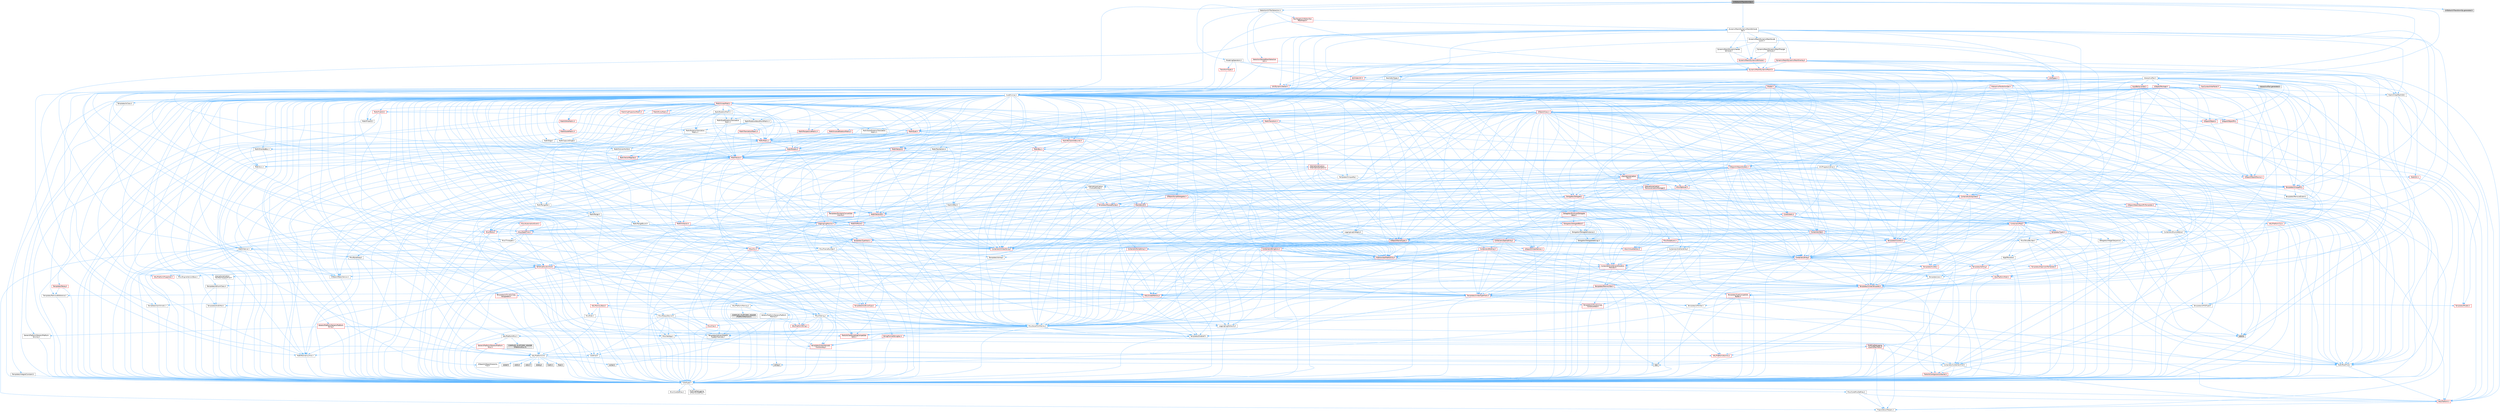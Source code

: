 digraph "UVEditorUVTransformOp.h"
{
 // INTERACTIVE_SVG=YES
 // LATEX_PDF_SIZE
  bgcolor="transparent";
  edge [fontname=Helvetica,fontsize=10,labelfontname=Helvetica,labelfontsize=10];
  node [fontname=Helvetica,fontsize=10,shape=box,height=0.2,width=0.4];
  Node1 [id="Node000001",label="UVEditorUVTransformOp.h",height=0.2,width=0.4,color="gray40", fillcolor="grey60", style="filled", fontcolor="black",tooltip=" "];
  Node1 -> Node2 [id="edge1_Node000001_Node000002",color="steelblue1",style="solid",tooltip=" "];
  Node2 [id="Node000002",label="CoreMinimal.h",height=0.2,width=0.4,color="grey40", fillcolor="white", style="filled",URL="$d7/d67/CoreMinimal_8h.html",tooltip=" "];
  Node2 -> Node3 [id="edge2_Node000002_Node000003",color="steelblue1",style="solid",tooltip=" "];
  Node3 [id="Node000003",label="CoreTypes.h",height=0.2,width=0.4,color="grey40", fillcolor="white", style="filled",URL="$dc/dec/CoreTypes_8h.html",tooltip=" "];
  Node3 -> Node4 [id="edge3_Node000003_Node000004",color="steelblue1",style="solid",tooltip=" "];
  Node4 [id="Node000004",label="HAL/Platform.h",height=0.2,width=0.4,color="red", fillcolor="#FFF0F0", style="filled",URL="$d9/dd0/Platform_8h.html",tooltip=" "];
  Node4 -> Node8 [id="edge4_Node000004_Node000008",color="steelblue1",style="solid",tooltip=" "];
  Node8 [id="Node000008",label="PreprocessorHelpers.h",height=0.2,width=0.4,color="grey40", fillcolor="white", style="filled",URL="$db/ddb/PreprocessorHelpers_8h.html",tooltip=" "];
  Node3 -> Node14 [id="edge5_Node000003_Node000014",color="steelblue1",style="solid",tooltip=" "];
  Node14 [id="Node000014",label="ProfilingDebugging\l/UMemoryDefines.h",height=0.2,width=0.4,color="grey40", fillcolor="white", style="filled",URL="$d2/da2/UMemoryDefines_8h.html",tooltip=" "];
  Node3 -> Node15 [id="edge6_Node000003_Node000015",color="steelblue1",style="solid",tooltip=" "];
  Node15 [id="Node000015",label="Misc/CoreMiscDefines.h",height=0.2,width=0.4,color="grey40", fillcolor="white", style="filled",URL="$da/d38/CoreMiscDefines_8h.html",tooltip=" "];
  Node15 -> Node4 [id="edge7_Node000015_Node000004",color="steelblue1",style="solid",tooltip=" "];
  Node15 -> Node8 [id="edge8_Node000015_Node000008",color="steelblue1",style="solid",tooltip=" "];
  Node3 -> Node16 [id="edge9_Node000003_Node000016",color="steelblue1",style="solid",tooltip=" "];
  Node16 [id="Node000016",label="Misc/CoreDefines.h",height=0.2,width=0.4,color="grey40", fillcolor="white", style="filled",URL="$d3/dd2/CoreDefines_8h.html",tooltip=" "];
  Node2 -> Node17 [id="edge10_Node000002_Node000017",color="steelblue1",style="solid",tooltip=" "];
  Node17 [id="Node000017",label="CoreFwd.h",height=0.2,width=0.4,color="grey40", fillcolor="white", style="filled",URL="$d1/d1e/CoreFwd_8h.html",tooltip=" "];
  Node17 -> Node3 [id="edge11_Node000017_Node000003",color="steelblue1",style="solid",tooltip=" "];
  Node17 -> Node18 [id="edge12_Node000017_Node000018",color="steelblue1",style="solid",tooltip=" "];
  Node18 [id="Node000018",label="Containers/ContainersFwd.h",height=0.2,width=0.4,color="grey40", fillcolor="white", style="filled",URL="$d4/d0a/ContainersFwd_8h.html",tooltip=" "];
  Node18 -> Node4 [id="edge13_Node000018_Node000004",color="steelblue1",style="solid",tooltip=" "];
  Node18 -> Node3 [id="edge14_Node000018_Node000003",color="steelblue1",style="solid",tooltip=" "];
  Node18 -> Node19 [id="edge15_Node000018_Node000019",color="steelblue1",style="solid",tooltip=" "];
  Node19 [id="Node000019",label="Traits/IsContiguousContainer.h",height=0.2,width=0.4,color="red", fillcolor="#FFF0F0", style="filled",URL="$d5/d3c/IsContiguousContainer_8h.html",tooltip=" "];
  Node19 -> Node3 [id="edge16_Node000019_Node000003",color="steelblue1",style="solid",tooltip=" "];
  Node17 -> Node22 [id="edge17_Node000017_Node000022",color="steelblue1",style="solid",tooltip=" "];
  Node22 [id="Node000022",label="Math/MathFwd.h",height=0.2,width=0.4,color="grey40", fillcolor="white", style="filled",URL="$d2/d10/MathFwd_8h.html",tooltip=" "];
  Node22 -> Node4 [id="edge18_Node000022_Node000004",color="steelblue1",style="solid",tooltip=" "];
  Node17 -> Node23 [id="edge19_Node000017_Node000023",color="steelblue1",style="solid",tooltip=" "];
  Node23 [id="Node000023",label="UObject/UObjectHierarchy\lFwd.h",height=0.2,width=0.4,color="grey40", fillcolor="white", style="filled",URL="$d3/d13/UObjectHierarchyFwd_8h.html",tooltip=" "];
  Node2 -> Node23 [id="edge20_Node000002_Node000023",color="steelblue1",style="solid",tooltip=" "];
  Node2 -> Node18 [id="edge21_Node000002_Node000018",color="steelblue1",style="solid",tooltip=" "];
  Node2 -> Node24 [id="edge22_Node000002_Node000024",color="steelblue1",style="solid",tooltip=" "];
  Node24 [id="Node000024",label="Misc/VarArgs.h",height=0.2,width=0.4,color="grey40", fillcolor="white", style="filled",URL="$d5/d6f/VarArgs_8h.html",tooltip=" "];
  Node24 -> Node3 [id="edge23_Node000024_Node000003",color="steelblue1",style="solid",tooltip=" "];
  Node2 -> Node25 [id="edge24_Node000002_Node000025",color="steelblue1",style="solid",tooltip=" "];
  Node25 [id="Node000025",label="Logging/LogVerbosity.h",height=0.2,width=0.4,color="grey40", fillcolor="white", style="filled",URL="$d2/d8f/LogVerbosity_8h.html",tooltip=" "];
  Node25 -> Node3 [id="edge25_Node000025_Node000003",color="steelblue1",style="solid",tooltip=" "];
  Node2 -> Node26 [id="edge26_Node000002_Node000026",color="steelblue1",style="solid",tooltip=" "];
  Node26 [id="Node000026",label="Misc/OutputDevice.h",height=0.2,width=0.4,color="grey40", fillcolor="white", style="filled",URL="$d7/d32/OutputDevice_8h.html",tooltip=" "];
  Node26 -> Node17 [id="edge27_Node000026_Node000017",color="steelblue1",style="solid",tooltip=" "];
  Node26 -> Node3 [id="edge28_Node000026_Node000003",color="steelblue1",style="solid",tooltip=" "];
  Node26 -> Node25 [id="edge29_Node000026_Node000025",color="steelblue1",style="solid",tooltip=" "];
  Node26 -> Node24 [id="edge30_Node000026_Node000024",color="steelblue1",style="solid",tooltip=" "];
  Node26 -> Node27 [id="edge31_Node000026_Node000027",color="steelblue1",style="solid",tooltip=" "];
  Node27 [id="Node000027",label="Templates/IsArrayOrRefOf\lTypeByPredicate.h",height=0.2,width=0.4,color="grey40", fillcolor="white", style="filled",URL="$d6/da1/IsArrayOrRefOfTypeByPredicate_8h.html",tooltip=" "];
  Node27 -> Node3 [id="edge32_Node000027_Node000003",color="steelblue1",style="solid",tooltip=" "];
  Node26 -> Node28 [id="edge33_Node000026_Node000028",color="steelblue1",style="solid",tooltip=" "];
  Node28 [id="Node000028",label="Templates/IsValidVariadic\lFunctionArg.h",height=0.2,width=0.4,color="red", fillcolor="#FFF0F0", style="filled",URL="$d0/dc8/IsValidVariadicFunctionArg_8h.html",tooltip=" "];
  Node28 -> Node3 [id="edge34_Node000028_Node000003",color="steelblue1",style="solid",tooltip=" "];
  Node26 -> Node30 [id="edge35_Node000026_Node000030",color="steelblue1",style="solid",tooltip=" "];
  Node30 [id="Node000030",label="Traits/IsCharEncodingCompatible\lWith.h",height=0.2,width=0.4,color="red", fillcolor="#FFF0F0", style="filled",URL="$df/dd1/IsCharEncodingCompatibleWith_8h.html",tooltip=" "];
  Node2 -> Node32 [id="edge36_Node000002_Node000032",color="steelblue1",style="solid",tooltip=" "];
  Node32 [id="Node000032",label="HAL/PlatformCrt.h",height=0.2,width=0.4,color="grey40", fillcolor="white", style="filled",URL="$d8/d75/PlatformCrt_8h.html",tooltip=" "];
  Node32 -> Node33 [id="edge37_Node000032_Node000033",color="steelblue1",style="solid",tooltip=" "];
  Node33 [id="Node000033",label="new",height=0.2,width=0.4,color="grey60", fillcolor="#E0E0E0", style="filled",tooltip=" "];
  Node32 -> Node34 [id="edge38_Node000032_Node000034",color="steelblue1",style="solid",tooltip=" "];
  Node34 [id="Node000034",label="wchar.h",height=0.2,width=0.4,color="grey60", fillcolor="#E0E0E0", style="filled",tooltip=" "];
  Node32 -> Node35 [id="edge39_Node000032_Node000035",color="steelblue1",style="solid",tooltip=" "];
  Node35 [id="Node000035",label="stddef.h",height=0.2,width=0.4,color="grey60", fillcolor="#E0E0E0", style="filled",tooltip=" "];
  Node32 -> Node36 [id="edge40_Node000032_Node000036",color="steelblue1",style="solid",tooltip=" "];
  Node36 [id="Node000036",label="stdlib.h",height=0.2,width=0.4,color="grey60", fillcolor="#E0E0E0", style="filled",tooltip=" "];
  Node32 -> Node37 [id="edge41_Node000032_Node000037",color="steelblue1",style="solid",tooltip=" "];
  Node37 [id="Node000037",label="stdio.h",height=0.2,width=0.4,color="grey60", fillcolor="#E0E0E0", style="filled",tooltip=" "];
  Node32 -> Node38 [id="edge42_Node000032_Node000038",color="steelblue1",style="solid",tooltip=" "];
  Node38 [id="Node000038",label="stdarg.h",height=0.2,width=0.4,color="grey60", fillcolor="#E0E0E0", style="filled",tooltip=" "];
  Node32 -> Node39 [id="edge43_Node000032_Node000039",color="steelblue1",style="solid",tooltip=" "];
  Node39 [id="Node000039",label="math.h",height=0.2,width=0.4,color="grey60", fillcolor="#E0E0E0", style="filled",tooltip=" "];
  Node32 -> Node40 [id="edge44_Node000032_Node000040",color="steelblue1",style="solid",tooltip=" "];
  Node40 [id="Node000040",label="float.h",height=0.2,width=0.4,color="grey60", fillcolor="#E0E0E0", style="filled",tooltip=" "];
  Node32 -> Node41 [id="edge45_Node000032_Node000041",color="steelblue1",style="solid",tooltip=" "];
  Node41 [id="Node000041",label="string.h",height=0.2,width=0.4,color="grey60", fillcolor="#E0E0E0", style="filled",tooltip=" "];
  Node2 -> Node42 [id="edge46_Node000002_Node000042",color="steelblue1",style="solid",tooltip=" "];
  Node42 [id="Node000042",label="HAL/PlatformMisc.h",height=0.2,width=0.4,color="grey40", fillcolor="white", style="filled",URL="$d0/df5/PlatformMisc_8h.html",tooltip=" "];
  Node42 -> Node3 [id="edge47_Node000042_Node000003",color="steelblue1",style="solid",tooltip=" "];
  Node42 -> Node43 [id="edge48_Node000042_Node000043",color="steelblue1",style="solid",tooltip=" "];
  Node43 [id="Node000043",label="GenericPlatform/GenericPlatform\lMisc.h",height=0.2,width=0.4,color="red", fillcolor="#FFF0F0", style="filled",URL="$db/d9a/GenericPlatformMisc_8h.html",tooltip=" "];
  Node43 -> Node17 [id="edge49_Node000043_Node000017",color="steelblue1",style="solid",tooltip=" "];
  Node43 -> Node3 [id="edge50_Node000043_Node000003",color="steelblue1",style="solid",tooltip=" "];
  Node43 -> Node32 [id="edge51_Node000043_Node000032",color="steelblue1",style="solid",tooltip=" "];
  Node43 -> Node47 [id="edge52_Node000043_Node000047",color="steelblue1",style="solid",tooltip=" "];
  Node47 [id="Node000047",label="Math/NumericLimits.h",height=0.2,width=0.4,color="grey40", fillcolor="white", style="filled",URL="$df/d1b/NumericLimits_8h.html",tooltip=" "];
  Node47 -> Node3 [id="edge53_Node000047_Node000003",color="steelblue1",style="solid",tooltip=" "];
  Node42 -> Node52 [id="edge54_Node000042_Node000052",color="steelblue1",style="solid",tooltip=" "];
  Node52 [id="Node000052",label="COMPILED_PLATFORM_HEADER\l(PlatformMisc.h)",height=0.2,width=0.4,color="grey60", fillcolor="#E0E0E0", style="filled",tooltip=" "];
  Node42 -> Node53 [id="edge55_Node000042_Node000053",color="steelblue1",style="solid",tooltip=" "];
  Node53 [id="Node000053",label="ProfilingDebugging\l/CpuProfilerTrace.h",height=0.2,width=0.4,color="red", fillcolor="#FFF0F0", style="filled",URL="$da/dcb/CpuProfilerTrace_8h.html",tooltip=" "];
  Node53 -> Node3 [id="edge56_Node000053_Node000003",color="steelblue1",style="solid",tooltip=" "];
  Node53 -> Node18 [id="edge57_Node000053_Node000018",color="steelblue1",style="solid",tooltip=" "];
  Node53 -> Node54 [id="edge58_Node000053_Node000054",color="steelblue1",style="solid",tooltip=" "];
  Node54 [id="Node000054",label="HAL/PlatformAtomics.h",height=0.2,width=0.4,color="red", fillcolor="#FFF0F0", style="filled",URL="$d3/d36/PlatformAtomics_8h.html",tooltip=" "];
  Node54 -> Node3 [id="edge59_Node000054_Node000003",color="steelblue1",style="solid",tooltip=" "];
  Node53 -> Node8 [id="edge60_Node000053_Node000008",color="steelblue1",style="solid",tooltip=" "];
  Node2 -> Node61 [id="edge61_Node000002_Node000061",color="steelblue1",style="solid",tooltip=" "];
  Node61 [id="Node000061",label="Misc/AssertionMacros.h",height=0.2,width=0.4,color="grey40", fillcolor="white", style="filled",URL="$d0/dfa/AssertionMacros_8h.html",tooltip=" "];
  Node61 -> Node3 [id="edge62_Node000061_Node000003",color="steelblue1",style="solid",tooltip=" "];
  Node61 -> Node4 [id="edge63_Node000061_Node000004",color="steelblue1",style="solid",tooltip=" "];
  Node61 -> Node42 [id="edge64_Node000061_Node000042",color="steelblue1",style="solid",tooltip=" "];
  Node61 -> Node8 [id="edge65_Node000061_Node000008",color="steelblue1",style="solid",tooltip=" "];
  Node61 -> Node62 [id="edge66_Node000061_Node000062",color="steelblue1",style="solid",tooltip=" "];
  Node62 [id="Node000062",label="Templates/EnableIf.h",height=0.2,width=0.4,color="grey40", fillcolor="white", style="filled",URL="$d7/d60/EnableIf_8h.html",tooltip=" "];
  Node62 -> Node3 [id="edge67_Node000062_Node000003",color="steelblue1",style="solid",tooltip=" "];
  Node61 -> Node27 [id="edge68_Node000061_Node000027",color="steelblue1",style="solid",tooltip=" "];
  Node61 -> Node28 [id="edge69_Node000061_Node000028",color="steelblue1",style="solid",tooltip=" "];
  Node61 -> Node30 [id="edge70_Node000061_Node000030",color="steelblue1",style="solid",tooltip=" "];
  Node61 -> Node24 [id="edge71_Node000061_Node000024",color="steelblue1",style="solid",tooltip=" "];
  Node61 -> Node63 [id="edge72_Node000061_Node000063",color="steelblue1",style="solid",tooltip=" "];
  Node63 [id="Node000063",label="String/FormatStringSan.h",height=0.2,width=0.4,color="red", fillcolor="#FFF0F0", style="filled",URL="$d3/d8b/FormatStringSan_8h.html",tooltip=" "];
  Node63 -> Node3 [id="edge73_Node000063_Node000003",color="steelblue1",style="solid",tooltip=" "];
  Node63 -> Node28 [id="edge74_Node000063_Node000028",color="steelblue1",style="solid",tooltip=" "];
  Node63 -> Node18 [id="edge75_Node000063_Node000018",color="steelblue1",style="solid",tooltip=" "];
  Node61 -> Node69 [id="edge76_Node000061_Node000069",color="steelblue1",style="solid",tooltip=" "];
  Node69 [id="Node000069",label="atomic",height=0.2,width=0.4,color="grey60", fillcolor="#E0E0E0", style="filled",tooltip=" "];
  Node2 -> Node70 [id="edge77_Node000002_Node000070",color="steelblue1",style="solid",tooltip=" "];
  Node70 [id="Node000070",label="Templates/IsPointer.h",height=0.2,width=0.4,color="grey40", fillcolor="white", style="filled",URL="$d7/d05/IsPointer_8h.html",tooltip=" "];
  Node70 -> Node3 [id="edge78_Node000070_Node000003",color="steelblue1",style="solid",tooltip=" "];
  Node2 -> Node71 [id="edge79_Node000002_Node000071",color="steelblue1",style="solid",tooltip=" "];
  Node71 [id="Node000071",label="HAL/PlatformMemory.h",height=0.2,width=0.4,color="grey40", fillcolor="white", style="filled",URL="$de/d68/PlatformMemory_8h.html",tooltip=" "];
  Node71 -> Node3 [id="edge80_Node000071_Node000003",color="steelblue1",style="solid",tooltip=" "];
  Node71 -> Node72 [id="edge81_Node000071_Node000072",color="steelblue1",style="solid",tooltip=" "];
  Node72 [id="Node000072",label="GenericPlatform/GenericPlatform\lMemory.h",height=0.2,width=0.4,color="grey40", fillcolor="white", style="filled",URL="$dd/d22/GenericPlatformMemory_8h.html",tooltip=" "];
  Node72 -> Node17 [id="edge82_Node000072_Node000017",color="steelblue1",style="solid",tooltip=" "];
  Node72 -> Node3 [id="edge83_Node000072_Node000003",color="steelblue1",style="solid",tooltip=" "];
  Node72 -> Node73 [id="edge84_Node000072_Node000073",color="steelblue1",style="solid",tooltip=" "];
  Node73 [id="Node000073",label="HAL/PlatformString.h",height=0.2,width=0.4,color="red", fillcolor="#FFF0F0", style="filled",URL="$db/db5/PlatformString_8h.html",tooltip=" "];
  Node73 -> Node3 [id="edge85_Node000073_Node000003",color="steelblue1",style="solid",tooltip=" "];
  Node72 -> Node41 [id="edge86_Node000072_Node000041",color="steelblue1",style="solid",tooltip=" "];
  Node72 -> Node34 [id="edge87_Node000072_Node000034",color="steelblue1",style="solid",tooltip=" "];
  Node71 -> Node75 [id="edge88_Node000071_Node000075",color="steelblue1",style="solid",tooltip=" "];
  Node75 [id="Node000075",label="COMPILED_PLATFORM_HEADER\l(PlatformMemory.h)",height=0.2,width=0.4,color="grey60", fillcolor="#E0E0E0", style="filled",tooltip=" "];
  Node2 -> Node54 [id="edge89_Node000002_Node000054",color="steelblue1",style="solid",tooltip=" "];
  Node2 -> Node76 [id="edge90_Node000002_Node000076",color="steelblue1",style="solid",tooltip=" "];
  Node76 [id="Node000076",label="Misc/Exec.h",height=0.2,width=0.4,color="grey40", fillcolor="white", style="filled",URL="$de/ddb/Exec_8h.html",tooltip=" "];
  Node76 -> Node3 [id="edge91_Node000076_Node000003",color="steelblue1",style="solid",tooltip=" "];
  Node76 -> Node61 [id="edge92_Node000076_Node000061",color="steelblue1",style="solid",tooltip=" "];
  Node2 -> Node77 [id="edge93_Node000002_Node000077",color="steelblue1",style="solid",tooltip=" "];
  Node77 [id="Node000077",label="HAL/MemoryBase.h",height=0.2,width=0.4,color="red", fillcolor="#FFF0F0", style="filled",URL="$d6/d9f/MemoryBase_8h.html",tooltip=" "];
  Node77 -> Node3 [id="edge94_Node000077_Node000003",color="steelblue1",style="solid",tooltip=" "];
  Node77 -> Node54 [id="edge95_Node000077_Node000054",color="steelblue1",style="solid",tooltip=" "];
  Node77 -> Node32 [id="edge96_Node000077_Node000032",color="steelblue1",style="solid",tooltip=" "];
  Node77 -> Node76 [id="edge97_Node000077_Node000076",color="steelblue1",style="solid",tooltip=" "];
  Node77 -> Node26 [id="edge98_Node000077_Node000026",color="steelblue1",style="solid",tooltip=" "];
  Node2 -> Node87 [id="edge99_Node000002_Node000087",color="steelblue1",style="solid",tooltip=" "];
  Node87 [id="Node000087",label="HAL/UnrealMemory.h",height=0.2,width=0.4,color="red", fillcolor="#FFF0F0", style="filled",URL="$d9/d96/UnrealMemory_8h.html",tooltip=" "];
  Node87 -> Node3 [id="edge100_Node000087_Node000003",color="steelblue1",style="solid",tooltip=" "];
  Node87 -> Node72 [id="edge101_Node000087_Node000072",color="steelblue1",style="solid",tooltip=" "];
  Node87 -> Node77 [id="edge102_Node000087_Node000077",color="steelblue1",style="solid",tooltip=" "];
  Node87 -> Node71 [id="edge103_Node000087_Node000071",color="steelblue1",style="solid",tooltip=" "];
  Node87 -> Node70 [id="edge104_Node000087_Node000070",color="steelblue1",style="solid",tooltip=" "];
  Node2 -> Node89 [id="edge105_Node000002_Node000089",color="steelblue1",style="solid",tooltip=" "];
  Node89 [id="Node000089",label="Templates/IsArithmetic.h",height=0.2,width=0.4,color="grey40", fillcolor="white", style="filled",URL="$d2/d5d/IsArithmetic_8h.html",tooltip=" "];
  Node89 -> Node3 [id="edge106_Node000089_Node000003",color="steelblue1",style="solid",tooltip=" "];
  Node2 -> Node83 [id="edge107_Node000002_Node000083",color="steelblue1",style="solid",tooltip=" "];
  Node83 [id="Node000083",label="Templates/AndOrNot.h",height=0.2,width=0.4,color="grey40", fillcolor="white", style="filled",URL="$db/d0a/AndOrNot_8h.html",tooltip=" "];
  Node83 -> Node3 [id="edge108_Node000083_Node000003",color="steelblue1",style="solid",tooltip=" "];
  Node2 -> Node90 [id="edge109_Node000002_Node000090",color="steelblue1",style="solid",tooltip=" "];
  Node90 [id="Node000090",label="Templates/IsPODType.h",height=0.2,width=0.4,color="grey40", fillcolor="white", style="filled",URL="$d7/db1/IsPODType_8h.html",tooltip=" "];
  Node90 -> Node3 [id="edge110_Node000090_Node000003",color="steelblue1",style="solid",tooltip=" "];
  Node2 -> Node91 [id="edge111_Node000002_Node000091",color="steelblue1",style="solid",tooltip=" "];
  Node91 [id="Node000091",label="Templates/IsUECoreType.h",height=0.2,width=0.4,color="red", fillcolor="#FFF0F0", style="filled",URL="$d1/db8/IsUECoreType_8h.html",tooltip=" "];
  Node91 -> Node3 [id="edge112_Node000091_Node000003",color="steelblue1",style="solid",tooltip=" "];
  Node2 -> Node84 [id="edge113_Node000002_Node000084",color="steelblue1",style="solid",tooltip=" "];
  Node84 [id="Node000084",label="Templates/IsTriviallyCopy\lConstructible.h",height=0.2,width=0.4,color="red", fillcolor="#FFF0F0", style="filled",URL="$d3/d78/IsTriviallyCopyConstructible_8h.html",tooltip=" "];
  Node84 -> Node3 [id="edge114_Node000084_Node000003",color="steelblue1",style="solid",tooltip=" "];
  Node2 -> Node92 [id="edge115_Node000002_Node000092",color="steelblue1",style="solid",tooltip=" "];
  Node92 [id="Node000092",label="Templates/UnrealTypeTraits.h",height=0.2,width=0.4,color="red", fillcolor="#FFF0F0", style="filled",URL="$d2/d2d/UnrealTypeTraits_8h.html",tooltip=" "];
  Node92 -> Node3 [id="edge116_Node000092_Node000003",color="steelblue1",style="solid",tooltip=" "];
  Node92 -> Node70 [id="edge117_Node000092_Node000070",color="steelblue1",style="solid",tooltip=" "];
  Node92 -> Node61 [id="edge118_Node000092_Node000061",color="steelblue1",style="solid",tooltip=" "];
  Node92 -> Node83 [id="edge119_Node000092_Node000083",color="steelblue1",style="solid",tooltip=" "];
  Node92 -> Node62 [id="edge120_Node000092_Node000062",color="steelblue1",style="solid",tooltip=" "];
  Node92 -> Node89 [id="edge121_Node000092_Node000089",color="steelblue1",style="solid",tooltip=" "];
  Node92 -> Node93 [id="edge122_Node000092_Node000093",color="steelblue1",style="solid",tooltip=" "];
  Node93 [id="Node000093",label="Templates/Models.h",height=0.2,width=0.4,color="red", fillcolor="#FFF0F0", style="filled",URL="$d3/d0c/Models_8h.html",tooltip=" "];
  Node92 -> Node90 [id="edge123_Node000092_Node000090",color="steelblue1",style="solid",tooltip=" "];
  Node92 -> Node91 [id="edge124_Node000092_Node000091",color="steelblue1",style="solid",tooltip=" "];
  Node92 -> Node84 [id="edge125_Node000092_Node000084",color="steelblue1",style="solid",tooltip=" "];
  Node2 -> Node62 [id="edge126_Node000002_Node000062",color="steelblue1",style="solid",tooltip=" "];
  Node2 -> Node94 [id="edge127_Node000002_Node000094",color="steelblue1",style="solid",tooltip=" "];
  Node94 [id="Node000094",label="Templates/RemoveReference.h",height=0.2,width=0.4,color="grey40", fillcolor="white", style="filled",URL="$da/dbe/RemoveReference_8h.html",tooltip=" "];
  Node94 -> Node3 [id="edge128_Node000094_Node000003",color="steelblue1",style="solid",tooltip=" "];
  Node2 -> Node95 [id="edge129_Node000002_Node000095",color="steelblue1",style="solid",tooltip=" "];
  Node95 [id="Node000095",label="Templates/IntegralConstant.h",height=0.2,width=0.4,color="grey40", fillcolor="white", style="filled",URL="$db/d1b/IntegralConstant_8h.html",tooltip=" "];
  Node95 -> Node3 [id="edge130_Node000095_Node000003",color="steelblue1",style="solid",tooltip=" "];
  Node2 -> Node96 [id="edge131_Node000002_Node000096",color="steelblue1",style="solid",tooltip=" "];
  Node96 [id="Node000096",label="Templates/IsClass.h",height=0.2,width=0.4,color="grey40", fillcolor="white", style="filled",URL="$db/dcb/IsClass_8h.html",tooltip=" "];
  Node96 -> Node3 [id="edge132_Node000096_Node000003",color="steelblue1",style="solid",tooltip=" "];
  Node2 -> Node97 [id="edge133_Node000002_Node000097",color="steelblue1",style="solid",tooltip=" "];
  Node97 [id="Node000097",label="Templates/TypeCompatible\lBytes.h",height=0.2,width=0.4,color="red", fillcolor="#FFF0F0", style="filled",URL="$df/d0a/TypeCompatibleBytes_8h.html",tooltip=" "];
  Node97 -> Node3 [id="edge134_Node000097_Node000003",color="steelblue1",style="solid",tooltip=" "];
  Node97 -> Node41 [id="edge135_Node000097_Node000041",color="steelblue1",style="solid",tooltip=" "];
  Node97 -> Node33 [id="edge136_Node000097_Node000033",color="steelblue1",style="solid",tooltip=" "];
  Node2 -> Node19 [id="edge137_Node000002_Node000019",color="steelblue1",style="solid",tooltip=" "];
  Node2 -> Node98 [id="edge138_Node000002_Node000098",color="steelblue1",style="solid",tooltip=" "];
  Node98 [id="Node000098",label="Templates/UnrealTemplate.h",height=0.2,width=0.4,color="red", fillcolor="#FFF0F0", style="filled",URL="$d4/d24/UnrealTemplate_8h.html",tooltip=" "];
  Node98 -> Node3 [id="edge139_Node000098_Node000003",color="steelblue1",style="solid",tooltip=" "];
  Node98 -> Node70 [id="edge140_Node000098_Node000070",color="steelblue1",style="solid",tooltip=" "];
  Node98 -> Node87 [id="edge141_Node000098_Node000087",color="steelblue1",style="solid",tooltip=" "];
  Node98 -> Node92 [id="edge142_Node000098_Node000092",color="steelblue1",style="solid",tooltip=" "];
  Node98 -> Node94 [id="edge143_Node000098_Node000094",color="steelblue1",style="solid",tooltip=" "];
  Node98 -> Node97 [id="edge144_Node000098_Node000097",color="steelblue1",style="solid",tooltip=" "];
  Node98 -> Node19 [id="edge145_Node000098_Node000019",color="steelblue1",style="solid",tooltip=" "];
  Node2 -> Node47 [id="edge146_Node000002_Node000047",color="steelblue1",style="solid",tooltip=" "];
  Node2 -> Node102 [id="edge147_Node000002_Node000102",color="steelblue1",style="solid",tooltip=" "];
  Node102 [id="Node000102",label="HAL/PlatformMath.h",height=0.2,width=0.4,color="red", fillcolor="#FFF0F0", style="filled",URL="$dc/d53/PlatformMath_8h.html",tooltip=" "];
  Node102 -> Node3 [id="edge148_Node000102_Node000003",color="steelblue1",style="solid",tooltip=" "];
  Node2 -> Node85 [id="edge149_Node000002_Node000085",color="steelblue1",style="solid",tooltip=" "];
  Node85 [id="Node000085",label="Templates/IsTriviallyCopy\lAssignable.h",height=0.2,width=0.4,color="red", fillcolor="#FFF0F0", style="filled",URL="$d2/df2/IsTriviallyCopyAssignable_8h.html",tooltip=" "];
  Node85 -> Node3 [id="edge150_Node000085_Node000003",color="steelblue1",style="solid",tooltip=" "];
  Node2 -> Node110 [id="edge151_Node000002_Node000110",color="steelblue1",style="solid",tooltip=" "];
  Node110 [id="Node000110",label="Templates/MemoryOps.h",height=0.2,width=0.4,color="red", fillcolor="#FFF0F0", style="filled",URL="$db/dea/MemoryOps_8h.html",tooltip=" "];
  Node110 -> Node3 [id="edge152_Node000110_Node000003",color="steelblue1",style="solid",tooltip=" "];
  Node110 -> Node87 [id="edge153_Node000110_Node000087",color="steelblue1",style="solid",tooltip=" "];
  Node110 -> Node85 [id="edge154_Node000110_Node000085",color="steelblue1",style="solid",tooltip=" "];
  Node110 -> Node84 [id="edge155_Node000110_Node000084",color="steelblue1",style="solid",tooltip=" "];
  Node110 -> Node92 [id="edge156_Node000110_Node000092",color="steelblue1",style="solid",tooltip=" "];
  Node110 -> Node33 [id="edge157_Node000110_Node000033",color="steelblue1",style="solid",tooltip=" "];
  Node2 -> Node111 [id="edge158_Node000002_Node000111",color="steelblue1",style="solid",tooltip=" "];
  Node111 [id="Node000111",label="Containers/ContainerAllocation\lPolicies.h",height=0.2,width=0.4,color="red", fillcolor="#FFF0F0", style="filled",URL="$d7/dff/ContainerAllocationPolicies_8h.html",tooltip=" "];
  Node111 -> Node3 [id="edge159_Node000111_Node000003",color="steelblue1",style="solid",tooltip=" "];
  Node111 -> Node111 [id="edge160_Node000111_Node000111",color="steelblue1",style="solid",tooltip=" "];
  Node111 -> Node102 [id="edge161_Node000111_Node000102",color="steelblue1",style="solid",tooltip=" "];
  Node111 -> Node87 [id="edge162_Node000111_Node000087",color="steelblue1",style="solid",tooltip=" "];
  Node111 -> Node47 [id="edge163_Node000111_Node000047",color="steelblue1",style="solid",tooltip=" "];
  Node111 -> Node61 [id="edge164_Node000111_Node000061",color="steelblue1",style="solid",tooltip=" "];
  Node111 -> Node110 [id="edge165_Node000111_Node000110",color="steelblue1",style="solid",tooltip=" "];
  Node111 -> Node97 [id="edge166_Node000111_Node000097",color="steelblue1",style="solid",tooltip=" "];
  Node2 -> Node114 [id="edge167_Node000002_Node000114",color="steelblue1",style="solid",tooltip=" "];
  Node114 [id="Node000114",label="Templates/IsEnumClass.h",height=0.2,width=0.4,color="grey40", fillcolor="white", style="filled",URL="$d7/d15/IsEnumClass_8h.html",tooltip=" "];
  Node114 -> Node3 [id="edge168_Node000114_Node000003",color="steelblue1",style="solid",tooltip=" "];
  Node114 -> Node83 [id="edge169_Node000114_Node000083",color="steelblue1",style="solid",tooltip=" "];
  Node2 -> Node115 [id="edge170_Node000002_Node000115",color="steelblue1",style="solid",tooltip=" "];
  Node115 [id="Node000115",label="HAL/PlatformProperties.h",height=0.2,width=0.4,color="red", fillcolor="#FFF0F0", style="filled",URL="$d9/db0/PlatformProperties_8h.html",tooltip=" "];
  Node115 -> Node3 [id="edge171_Node000115_Node000003",color="steelblue1",style="solid",tooltip=" "];
  Node2 -> Node118 [id="edge172_Node000002_Node000118",color="steelblue1",style="solid",tooltip=" "];
  Node118 [id="Node000118",label="Misc/EngineVersionBase.h",height=0.2,width=0.4,color="grey40", fillcolor="white", style="filled",URL="$d5/d2b/EngineVersionBase_8h.html",tooltip=" "];
  Node118 -> Node3 [id="edge173_Node000118_Node000003",color="steelblue1",style="solid",tooltip=" "];
  Node2 -> Node119 [id="edge174_Node000002_Node000119",color="steelblue1",style="solid",tooltip=" "];
  Node119 [id="Node000119",label="Internationalization\l/TextNamespaceFwd.h",height=0.2,width=0.4,color="grey40", fillcolor="white", style="filled",URL="$d8/d97/TextNamespaceFwd_8h.html",tooltip=" "];
  Node119 -> Node3 [id="edge175_Node000119_Node000003",color="steelblue1",style="solid",tooltip=" "];
  Node2 -> Node120 [id="edge176_Node000002_Node000120",color="steelblue1",style="solid",tooltip=" "];
  Node120 [id="Node000120",label="Serialization/Archive.h",height=0.2,width=0.4,color="red", fillcolor="#FFF0F0", style="filled",URL="$d7/d3b/Archive_8h.html",tooltip=" "];
  Node120 -> Node17 [id="edge177_Node000120_Node000017",color="steelblue1",style="solid",tooltip=" "];
  Node120 -> Node3 [id="edge178_Node000120_Node000003",color="steelblue1",style="solid",tooltip=" "];
  Node120 -> Node115 [id="edge179_Node000120_Node000115",color="steelblue1",style="solid",tooltip=" "];
  Node120 -> Node119 [id="edge180_Node000120_Node000119",color="steelblue1",style="solid",tooltip=" "];
  Node120 -> Node22 [id="edge181_Node000120_Node000022",color="steelblue1",style="solid",tooltip=" "];
  Node120 -> Node61 [id="edge182_Node000120_Node000061",color="steelblue1",style="solid",tooltip=" "];
  Node120 -> Node118 [id="edge183_Node000120_Node000118",color="steelblue1",style="solid",tooltip=" "];
  Node120 -> Node24 [id="edge184_Node000120_Node000024",color="steelblue1",style="solid",tooltip=" "];
  Node120 -> Node62 [id="edge185_Node000120_Node000062",color="steelblue1",style="solid",tooltip=" "];
  Node120 -> Node27 [id="edge186_Node000120_Node000027",color="steelblue1",style="solid",tooltip=" "];
  Node120 -> Node114 [id="edge187_Node000120_Node000114",color="steelblue1",style="solid",tooltip=" "];
  Node120 -> Node28 [id="edge188_Node000120_Node000028",color="steelblue1",style="solid",tooltip=" "];
  Node120 -> Node98 [id="edge189_Node000120_Node000098",color="steelblue1",style="solid",tooltip=" "];
  Node120 -> Node30 [id="edge190_Node000120_Node000030",color="steelblue1",style="solid",tooltip=" "];
  Node120 -> Node123 [id="edge191_Node000120_Node000123",color="steelblue1",style="solid",tooltip=" "];
  Node123 [id="Node000123",label="UObject/ObjectVersion.h",height=0.2,width=0.4,color="grey40", fillcolor="white", style="filled",URL="$da/d63/ObjectVersion_8h.html",tooltip=" "];
  Node123 -> Node3 [id="edge192_Node000123_Node000003",color="steelblue1",style="solid",tooltip=" "];
  Node2 -> Node124 [id="edge193_Node000002_Node000124",color="steelblue1",style="solid",tooltip=" "];
  Node124 [id="Node000124",label="Templates/Less.h",height=0.2,width=0.4,color="grey40", fillcolor="white", style="filled",URL="$de/dc8/Less_8h.html",tooltip=" "];
  Node124 -> Node3 [id="edge194_Node000124_Node000003",color="steelblue1",style="solid",tooltip=" "];
  Node124 -> Node98 [id="edge195_Node000124_Node000098",color="steelblue1",style="solid",tooltip=" "];
  Node2 -> Node125 [id="edge196_Node000002_Node000125",color="steelblue1",style="solid",tooltip=" "];
  Node125 [id="Node000125",label="Templates/Sorting.h",height=0.2,width=0.4,color="red", fillcolor="#FFF0F0", style="filled",URL="$d3/d9e/Sorting_8h.html",tooltip=" "];
  Node125 -> Node3 [id="edge197_Node000125_Node000003",color="steelblue1",style="solid",tooltip=" "];
  Node125 -> Node102 [id="edge198_Node000125_Node000102",color="steelblue1",style="solid",tooltip=" "];
  Node125 -> Node124 [id="edge199_Node000125_Node000124",color="steelblue1",style="solid",tooltip=" "];
  Node2 -> Node136 [id="edge200_Node000002_Node000136",color="steelblue1",style="solid",tooltip=" "];
  Node136 [id="Node000136",label="Misc/Char.h",height=0.2,width=0.4,color="red", fillcolor="#FFF0F0", style="filled",URL="$d0/d58/Char_8h.html",tooltip=" "];
  Node136 -> Node3 [id="edge201_Node000136_Node000003",color="steelblue1",style="solid",tooltip=" "];
  Node2 -> Node139 [id="edge202_Node000002_Node000139",color="steelblue1",style="solid",tooltip=" "];
  Node139 [id="Node000139",label="GenericPlatform/GenericPlatform\lStricmp.h",height=0.2,width=0.4,color="grey40", fillcolor="white", style="filled",URL="$d2/d86/GenericPlatformStricmp_8h.html",tooltip=" "];
  Node139 -> Node3 [id="edge203_Node000139_Node000003",color="steelblue1",style="solid",tooltip=" "];
  Node2 -> Node140 [id="edge204_Node000002_Node000140",color="steelblue1",style="solid",tooltip=" "];
  Node140 [id="Node000140",label="GenericPlatform/GenericPlatform\lString.h",height=0.2,width=0.4,color="red", fillcolor="#FFF0F0", style="filled",URL="$dd/d20/GenericPlatformString_8h.html",tooltip=" "];
  Node140 -> Node3 [id="edge205_Node000140_Node000003",color="steelblue1",style="solid",tooltip=" "];
  Node140 -> Node139 [id="edge206_Node000140_Node000139",color="steelblue1",style="solid",tooltip=" "];
  Node140 -> Node62 [id="edge207_Node000140_Node000062",color="steelblue1",style="solid",tooltip=" "];
  Node140 -> Node30 [id="edge208_Node000140_Node000030",color="steelblue1",style="solid",tooltip=" "];
  Node2 -> Node73 [id="edge209_Node000002_Node000073",color="steelblue1",style="solid",tooltip=" "];
  Node2 -> Node143 [id="edge210_Node000002_Node000143",color="steelblue1",style="solid",tooltip=" "];
  Node143 [id="Node000143",label="Misc/CString.h",height=0.2,width=0.4,color="grey40", fillcolor="white", style="filled",URL="$d2/d49/CString_8h.html",tooltip=" "];
  Node143 -> Node3 [id="edge211_Node000143_Node000003",color="steelblue1",style="solid",tooltip=" "];
  Node143 -> Node32 [id="edge212_Node000143_Node000032",color="steelblue1",style="solid",tooltip=" "];
  Node143 -> Node73 [id="edge213_Node000143_Node000073",color="steelblue1",style="solid",tooltip=" "];
  Node143 -> Node61 [id="edge214_Node000143_Node000061",color="steelblue1",style="solid",tooltip=" "];
  Node143 -> Node136 [id="edge215_Node000143_Node000136",color="steelblue1",style="solid",tooltip=" "];
  Node143 -> Node24 [id="edge216_Node000143_Node000024",color="steelblue1",style="solid",tooltip=" "];
  Node143 -> Node27 [id="edge217_Node000143_Node000027",color="steelblue1",style="solid",tooltip=" "];
  Node143 -> Node28 [id="edge218_Node000143_Node000028",color="steelblue1",style="solid",tooltip=" "];
  Node143 -> Node30 [id="edge219_Node000143_Node000030",color="steelblue1",style="solid",tooltip=" "];
  Node2 -> Node144 [id="edge220_Node000002_Node000144",color="steelblue1",style="solid",tooltip=" "];
  Node144 [id="Node000144",label="Misc/Crc.h",height=0.2,width=0.4,color="red", fillcolor="#FFF0F0", style="filled",URL="$d4/dd2/Crc_8h.html",tooltip=" "];
  Node144 -> Node3 [id="edge221_Node000144_Node000003",color="steelblue1",style="solid",tooltip=" "];
  Node144 -> Node73 [id="edge222_Node000144_Node000073",color="steelblue1",style="solid",tooltip=" "];
  Node144 -> Node61 [id="edge223_Node000144_Node000061",color="steelblue1",style="solid",tooltip=" "];
  Node144 -> Node143 [id="edge224_Node000144_Node000143",color="steelblue1",style="solid",tooltip=" "];
  Node144 -> Node136 [id="edge225_Node000144_Node000136",color="steelblue1",style="solid",tooltip=" "];
  Node144 -> Node92 [id="edge226_Node000144_Node000092",color="steelblue1",style="solid",tooltip=" "];
  Node2 -> Node135 [id="edge227_Node000002_Node000135",color="steelblue1",style="solid",tooltip=" "];
  Node135 [id="Node000135",label="Math/UnrealMathUtility.h",height=0.2,width=0.4,color="red", fillcolor="#FFF0F0", style="filled",URL="$db/db8/UnrealMathUtility_8h.html",tooltip=" "];
  Node135 -> Node3 [id="edge228_Node000135_Node000003",color="steelblue1",style="solid",tooltip=" "];
  Node135 -> Node61 [id="edge229_Node000135_Node000061",color="steelblue1",style="solid",tooltip=" "];
  Node135 -> Node102 [id="edge230_Node000135_Node000102",color="steelblue1",style="solid",tooltip=" "];
  Node135 -> Node22 [id="edge231_Node000135_Node000022",color="steelblue1",style="solid",tooltip=" "];
  Node2 -> Node145 [id="edge232_Node000002_Node000145",color="steelblue1",style="solid",tooltip=" "];
  Node145 [id="Node000145",label="Containers/UnrealString.h",height=0.2,width=0.4,color="red", fillcolor="#FFF0F0", style="filled",URL="$d5/dba/UnrealString_8h.html",tooltip=" "];
  Node2 -> Node149 [id="edge233_Node000002_Node000149",color="steelblue1",style="solid",tooltip=" "];
  Node149 [id="Node000149",label="Containers/Array.h",height=0.2,width=0.4,color="red", fillcolor="#FFF0F0", style="filled",URL="$df/dd0/Array_8h.html",tooltip=" "];
  Node149 -> Node3 [id="edge234_Node000149_Node000003",color="steelblue1",style="solid",tooltip=" "];
  Node149 -> Node61 [id="edge235_Node000149_Node000061",color="steelblue1",style="solid",tooltip=" "];
  Node149 -> Node87 [id="edge236_Node000149_Node000087",color="steelblue1",style="solid",tooltip=" "];
  Node149 -> Node92 [id="edge237_Node000149_Node000092",color="steelblue1",style="solid",tooltip=" "];
  Node149 -> Node98 [id="edge238_Node000149_Node000098",color="steelblue1",style="solid",tooltip=" "];
  Node149 -> Node111 [id="edge239_Node000149_Node000111",color="steelblue1",style="solid",tooltip=" "];
  Node149 -> Node120 [id="edge240_Node000149_Node000120",color="steelblue1",style="solid",tooltip=" "];
  Node149 -> Node128 [id="edge241_Node000149_Node000128",color="steelblue1",style="solid",tooltip=" "];
  Node128 [id="Node000128",label="Templates/Invoke.h",height=0.2,width=0.4,color="red", fillcolor="#FFF0F0", style="filled",URL="$d7/deb/Invoke_8h.html",tooltip=" "];
  Node128 -> Node3 [id="edge242_Node000128_Node000003",color="steelblue1",style="solid",tooltip=" "];
  Node128 -> Node98 [id="edge243_Node000128_Node000098",color="steelblue1",style="solid",tooltip=" "];
  Node149 -> Node124 [id="edge244_Node000149_Node000124",color="steelblue1",style="solid",tooltip=" "];
  Node149 -> Node125 [id="edge245_Node000149_Node000125",color="steelblue1",style="solid",tooltip=" "];
  Node149 -> Node172 [id="edge246_Node000149_Node000172",color="steelblue1",style="solid",tooltip=" "];
  Node172 [id="Node000172",label="Templates/AlignmentTemplates.h",height=0.2,width=0.4,color="red", fillcolor="#FFF0F0", style="filled",URL="$dd/d32/AlignmentTemplates_8h.html",tooltip=" "];
  Node172 -> Node3 [id="edge247_Node000172_Node000003",color="steelblue1",style="solid",tooltip=" "];
  Node172 -> Node70 [id="edge248_Node000172_Node000070",color="steelblue1",style="solid",tooltip=" "];
  Node2 -> Node173 [id="edge249_Node000002_Node000173",color="steelblue1",style="solid",tooltip=" "];
  Node173 [id="Node000173",label="Misc/FrameNumber.h",height=0.2,width=0.4,color="grey40", fillcolor="white", style="filled",URL="$dd/dbd/FrameNumber_8h.html",tooltip=" "];
  Node173 -> Node3 [id="edge250_Node000173_Node000003",color="steelblue1",style="solid",tooltip=" "];
  Node173 -> Node47 [id="edge251_Node000173_Node000047",color="steelblue1",style="solid",tooltip=" "];
  Node173 -> Node135 [id="edge252_Node000173_Node000135",color="steelblue1",style="solid",tooltip=" "];
  Node173 -> Node62 [id="edge253_Node000173_Node000062",color="steelblue1",style="solid",tooltip=" "];
  Node173 -> Node92 [id="edge254_Node000173_Node000092",color="steelblue1",style="solid",tooltip=" "];
  Node2 -> Node174 [id="edge255_Node000002_Node000174",color="steelblue1",style="solid",tooltip=" "];
  Node174 [id="Node000174",label="Misc/Timespan.h",height=0.2,width=0.4,color="grey40", fillcolor="white", style="filled",URL="$da/dd9/Timespan_8h.html",tooltip=" "];
  Node174 -> Node3 [id="edge256_Node000174_Node000003",color="steelblue1",style="solid",tooltip=" "];
  Node174 -> Node175 [id="edge257_Node000174_Node000175",color="steelblue1",style="solid",tooltip=" "];
  Node175 [id="Node000175",label="Math/Interval.h",height=0.2,width=0.4,color="grey40", fillcolor="white", style="filled",URL="$d1/d55/Interval_8h.html",tooltip=" "];
  Node175 -> Node3 [id="edge258_Node000175_Node000003",color="steelblue1",style="solid",tooltip=" "];
  Node175 -> Node89 [id="edge259_Node000175_Node000089",color="steelblue1",style="solid",tooltip=" "];
  Node175 -> Node92 [id="edge260_Node000175_Node000092",color="steelblue1",style="solid",tooltip=" "];
  Node175 -> Node47 [id="edge261_Node000175_Node000047",color="steelblue1",style="solid",tooltip=" "];
  Node175 -> Node135 [id="edge262_Node000175_Node000135",color="steelblue1",style="solid",tooltip=" "];
  Node174 -> Node135 [id="edge263_Node000174_Node000135",color="steelblue1",style="solid",tooltip=" "];
  Node174 -> Node61 [id="edge264_Node000174_Node000061",color="steelblue1",style="solid",tooltip=" "];
  Node2 -> Node176 [id="edge265_Node000002_Node000176",color="steelblue1",style="solid",tooltip=" "];
  Node176 [id="Node000176",label="Containers/StringConv.h",height=0.2,width=0.4,color="red", fillcolor="#FFF0F0", style="filled",URL="$d3/ddf/StringConv_8h.html",tooltip=" "];
  Node176 -> Node3 [id="edge266_Node000176_Node000003",color="steelblue1",style="solid",tooltip=" "];
  Node176 -> Node61 [id="edge267_Node000176_Node000061",color="steelblue1",style="solid",tooltip=" "];
  Node176 -> Node111 [id="edge268_Node000176_Node000111",color="steelblue1",style="solid",tooltip=" "];
  Node176 -> Node149 [id="edge269_Node000176_Node000149",color="steelblue1",style="solid",tooltip=" "];
  Node176 -> Node143 [id="edge270_Node000176_Node000143",color="steelblue1",style="solid",tooltip=" "];
  Node176 -> Node177 [id="edge271_Node000176_Node000177",color="steelblue1",style="solid",tooltip=" "];
  Node177 [id="Node000177",label="Templates/IsArray.h",height=0.2,width=0.4,color="grey40", fillcolor="white", style="filled",URL="$d8/d8d/IsArray_8h.html",tooltip=" "];
  Node177 -> Node3 [id="edge272_Node000177_Node000003",color="steelblue1",style="solid",tooltip=" "];
  Node176 -> Node98 [id="edge273_Node000176_Node000098",color="steelblue1",style="solid",tooltip=" "];
  Node176 -> Node92 [id="edge274_Node000176_Node000092",color="steelblue1",style="solid",tooltip=" "];
  Node176 -> Node30 [id="edge275_Node000176_Node000030",color="steelblue1",style="solid",tooltip=" "];
  Node176 -> Node19 [id="edge276_Node000176_Node000019",color="steelblue1",style="solid",tooltip=" "];
  Node2 -> Node178 [id="edge277_Node000002_Node000178",color="steelblue1",style="solid",tooltip=" "];
  Node178 [id="Node000178",label="UObject/UnrealNames.h",height=0.2,width=0.4,color="red", fillcolor="#FFF0F0", style="filled",URL="$d8/db1/UnrealNames_8h.html",tooltip=" "];
  Node178 -> Node3 [id="edge278_Node000178_Node000003",color="steelblue1",style="solid",tooltip=" "];
  Node2 -> Node180 [id="edge279_Node000002_Node000180",color="steelblue1",style="solid",tooltip=" "];
  Node180 [id="Node000180",label="UObject/NameTypes.h",height=0.2,width=0.4,color="red", fillcolor="#FFF0F0", style="filled",URL="$d6/d35/NameTypes_8h.html",tooltip=" "];
  Node180 -> Node3 [id="edge280_Node000180_Node000003",color="steelblue1",style="solid",tooltip=" "];
  Node180 -> Node61 [id="edge281_Node000180_Node000061",color="steelblue1",style="solid",tooltip=" "];
  Node180 -> Node87 [id="edge282_Node000180_Node000087",color="steelblue1",style="solid",tooltip=" "];
  Node180 -> Node92 [id="edge283_Node000180_Node000092",color="steelblue1",style="solid",tooltip=" "];
  Node180 -> Node98 [id="edge284_Node000180_Node000098",color="steelblue1",style="solid",tooltip=" "];
  Node180 -> Node145 [id="edge285_Node000180_Node000145",color="steelblue1",style="solid",tooltip=" "];
  Node180 -> Node181 [id="edge286_Node000180_Node000181",color="steelblue1",style="solid",tooltip=" "];
  Node181 [id="Node000181",label="HAL/CriticalSection.h",height=0.2,width=0.4,color="red", fillcolor="#FFF0F0", style="filled",URL="$d6/d90/CriticalSection_8h.html",tooltip=" "];
  Node180 -> Node176 [id="edge287_Node000180_Node000176",color="steelblue1",style="solid",tooltip=" "];
  Node180 -> Node178 [id="edge288_Node000180_Node000178",color="steelblue1",style="solid",tooltip=" "];
  Node2 -> Node188 [id="edge289_Node000002_Node000188",color="steelblue1",style="solid",tooltip=" "];
  Node188 [id="Node000188",label="Misc/Parse.h",height=0.2,width=0.4,color="red", fillcolor="#FFF0F0", style="filled",URL="$dc/d71/Parse_8h.html",tooltip=" "];
  Node188 -> Node145 [id="edge290_Node000188_Node000145",color="steelblue1",style="solid",tooltip=" "];
  Node188 -> Node3 [id="edge291_Node000188_Node000003",color="steelblue1",style="solid",tooltip=" "];
  Node188 -> Node32 [id="edge292_Node000188_Node000032",color="steelblue1",style="solid",tooltip=" "];
  Node188 -> Node189 [id="edge293_Node000188_Node000189",color="steelblue1",style="solid",tooltip=" "];
  Node189 [id="Node000189",label="Templates/Function.h",height=0.2,width=0.4,color="red", fillcolor="#FFF0F0", style="filled",URL="$df/df5/Function_8h.html",tooltip=" "];
  Node189 -> Node3 [id="edge294_Node000189_Node000003",color="steelblue1",style="solid",tooltip=" "];
  Node189 -> Node61 [id="edge295_Node000189_Node000061",color="steelblue1",style="solid",tooltip=" "];
  Node189 -> Node87 [id="edge296_Node000189_Node000087",color="steelblue1",style="solid",tooltip=" "];
  Node189 -> Node92 [id="edge297_Node000189_Node000092",color="steelblue1",style="solid",tooltip=" "];
  Node189 -> Node128 [id="edge298_Node000189_Node000128",color="steelblue1",style="solid",tooltip=" "];
  Node189 -> Node98 [id="edge299_Node000189_Node000098",color="steelblue1",style="solid",tooltip=" "];
  Node189 -> Node135 [id="edge300_Node000189_Node000135",color="steelblue1",style="solid",tooltip=" "];
  Node189 -> Node33 [id="edge301_Node000189_Node000033",color="steelblue1",style="solid",tooltip=" "];
  Node2 -> Node172 [id="edge302_Node000002_Node000172",color="steelblue1",style="solid",tooltip=" "];
  Node2 -> Node191 [id="edge303_Node000002_Node000191",color="steelblue1",style="solid",tooltip=" "];
  Node191 [id="Node000191",label="Misc/StructBuilder.h",height=0.2,width=0.4,color="grey40", fillcolor="white", style="filled",URL="$d9/db3/StructBuilder_8h.html",tooltip=" "];
  Node191 -> Node3 [id="edge304_Node000191_Node000003",color="steelblue1",style="solid",tooltip=" "];
  Node191 -> Node135 [id="edge305_Node000191_Node000135",color="steelblue1",style="solid",tooltip=" "];
  Node191 -> Node172 [id="edge306_Node000191_Node000172",color="steelblue1",style="solid",tooltip=" "];
  Node2 -> Node104 [id="edge307_Node000002_Node000104",color="steelblue1",style="solid",tooltip=" "];
  Node104 [id="Node000104",label="Templates/Decay.h",height=0.2,width=0.4,color="red", fillcolor="#FFF0F0", style="filled",URL="$dd/d0f/Decay_8h.html",tooltip=" "];
  Node104 -> Node3 [id="edge308_Node000104_Node000003",color="steelblue1",style="solid",tooltip=" "];
  Node104 -> Node94 [id="edge309_Node000104_Node000094",color="steelblue1",style="solid",tooltip=" "];
  Node2 -> Node192 [id="edge310_Node000002_Node000192",color="steelblue1",style="solid",tooltip=" "];
  Node192 [id="Node000192",label="Templates/PointerIsConvertible\lFromTo.h",height=0.2,width=0.4,color="red", fillcolor="#FFF0F0", style="filled",URL="$d6/d65/PointerIsConvertibleFromTo_8h.html",tooltip=" "];
  Node192 -> Node3 [id="edge311_Node000192_Node000003",color="steelblue1",style="solid",tooltip=" "];
  Node2 -> Node128 [id="edge312_Node000002_Node000128",color="steelblue1",style="solid",tooltip=" "];
  Node2 -> Node189 [id="edge313_Node000002_Node000189",color="steelblue1",style="solid",tooltip=" "];
  Node2 -> Node161 [id="edge314_Node000002_Node000161",color="steelblue1",style="solid",tooltip=" "];
  Node161 [id="Node000161",label="Templates/TypeHash.h",height=0.2,width=0.4,color="red", fillcolor="#FFF0F0", style="filled",URL="$d1/d62/TypeHash_8h.html",tooltip=" "];
  Node161 -> Node3 [id="edge315_Node000161_Node000003",color="steelblue1",style="solid",tooltip=" "];
  Node161 -> Node144 [id="edge316_Node000161_Node000144",color="steelblue1",style="solid",tooltip=" "];
  Node2 -> Node193 [id="edge317_Node000002_Node000193",color="steelblue1",style="solid",tooltip=" "];
  Node193 [id="Node000193",label="Containers/ScriptArray.h",height=0.2,width=0.4,color="red", fillcolor="#FFF0F0", style="filled",URL="$dc/daf/ScriptArray_8h.html",tooltip=" "];
  Node193 -> Node3 [id="edge318_Node000193_Node000003",color="steelblue1",style="solid",tooltip=" "];
  Node193 -> Node61 [id="edge319_Node000193_Node000061",color="steelblue1",style="solid",tooltip=" "];
  Node193 -> Node87 [id="edge320_Node000193_Node000087",color="steelblue1",style="solid",tooltip=" "];
  Node193 -> Node111 [id="edge321_Node000193_Node000111",color="steelblue1",style="solid",tooltip=" "];
  Node193 -> Node149 [id="edge322_Node000193_Node000149",color="steelblue1",style="solid",tooltip=" "];
  Node2 -> Node194 [id="edge323_Node000002_Node000194",color="steelblue1",style="solid",tooltip=" "];
  Node194 [id="Node000194",label="Containers/BitArray.h",height=0.2,width=0.4,color="red", fillcolor="#FFF0F0", style="filled",URL="$d1/de4/BitArray_8h.html",tooltip=" "];
  Node194 -> Node111 [id="edge324_Node000194_Node000111",color="steelblue1",style="solid",tooltip=" "];
  Node194 -> Node3 [id="edge325_Node000194_Node000003",color="steelblue1",style="solid",tooltip=" "];
  Node194 -> Node54 [id="edge326_Node000194_Node000054",color="steelblue1",style="solid",tooltip=" "];
  Node194 -> Node87 [id="edge327_Node000194_Node000087",color="steelblue1",style="solid",tooltip=" "];
  Node194 -> Node135 [id="edge328_Node000194_Node000135",color="steelblue1",style="solid",tooltip=" "];
  Node194 -> Node61 [id="edge329_Node000194_Node000061",color="steelblue1",style="solid",tooltip=" "];
  Node194 -> Node120 [id="edge330_Node000194_Node000120",color="steelblue1",style="solid",tooltip=" "];
  Node194 -> Node62 [id="edge331_Node000194_Node000062",color="steelblue1",style="solid",tooltip=" "];
  Node194 -> Node128 [id="edge332_Node000194_Node000128",color="steelblue1",style="solid",tooltip=" "];
  Node194 -> Node98 [id="edge333_Node000194_Node000098",color="steelblue1",style="solid",tooltip=" "];
  Node194 -> Node92 [id="edge334_Node000194_Node000092",color="steelblue1",style="solid",tooltip=" "];
  Node2 -> Node195 [id="edge335_Node000002_Node000195",color="steelblue1",style="solid",tooltip=" "];
  Node195 [id="Node000195",label="Containers/SparseArray.h",height=0.2,width=0.4,color="red", fillcolor="#FFF0F0", style="filled",URL="$d5/dbf/SparseArray_8h.html",tooltip=" "];
  Node195 -> Node3 [id="edge336_Node000195_Node000003",color="steelblue1",style="solid",tooltip=" "];
  Node195 -> Node61 [id="edge337_Node000195_Node000061",color="steelblue1",style="solid",tooltip=" "];
  Node195 -> Node87 [id="edge338_Node000195_Node000087",color="steelblue1",style="solid",tooltip=" "];
  Node195 -> Node92 [id="edge339_Node000195_Node000092",color="steelblue1",style="solid",tooltip=" "];
  Node195 -> Node98 [id="edge340_Node000195_Node000098",color="steelblue1",style="solid",tooltip=" "];
  Node195 -> Node111 [id="edge341_Node000195_Node000111",color="steelblue1",style="solid",tooltip=" "];
  Node195 -> Node124 [id="edge342_Node000195_Node000124",color="steelblue1",style="solid",tooltip=" "];
  Node195 -> Node149 [id="edge343_Node000195_Node000149",color="steelblue1",style="solid",tooltip=" "];
  Node195 -> Node135 [id="edge344_Node000195_Node000135",color="steelblue1",style="solid",tooltip=" "];
  Node195 -> Node193 [id="edge345_Node000195_Node000193",color="steelblue1",style="solid",tooltip=" "];
  Node195 -> Node194 [id="edge346_Node000195_Node000194",color="steelblue1",style="solid",tooltip=" "];
  Node195 -> Node145 [id="edge347_Node000195_Node000145",color="steelblue1",style="solid",tooltip=" "];
  Node2 -> Node211 [id="edge348_Node000002_Node000211",color="steelblue1",style="solid",tooltip=" "];
  Node211 [id="Node000211",label="Containers/Set.h",height=0.2,width=0.4,color="red", fillcolor="#FFF0F0", style="filled",URL="$d4/d45/Set_8h.html",tooltip=" "];
  Node211 -> Node111 [id="edge349_Node000211_Node000111",color="steelblue1",style="solid",tooltip=" "];
  Node211 -> Node195 [id="edge350_Node000211_Node000195",color="steelblue1",style="solid",tooltip=" "];
  Node211 -> Node18 [id="edge351_Node000211_Node000018",color="steelblue1",style="solid",tooltip=" "];
  Node211 -> Node135 [id="edge352_Node000211_Node000135",color="steelblue1",style="solid",tooltip=" "];
  Node211 -> Node61 [id="edge353_Node000211_Node000061",color="steelblue1",style="solid",tooltip=" "];
  Node211 -> Node191 [id="edge354_Node000211_Node000191",color="steelblue1",style="solid",tooltip=" "];
  Node211 -> Node189 [id="edge355_Node000211_Node000189",color="steelblue1",style="solid",tooltip=" "];
  Node211 -> Node125 [id="edge356_Node000211_Node000125",color="steelblue1",style="solid",tooltip=" "];
  Node211 -> Node161 [id="edge357_Node000211_Node000161",color="steelblue1",style="solid",tooltip=" "];
  Node211 -> Node98 [id="edge358_Node000211_Node000098",color="steelblue1",style="solid",tooltip=" "];
  Node2 -> Node214 [id="edge359_Node000002_Node000214",color="steelblue1",style="solid",tooltip=" "];
  Node214 [id="Node000214",label="Algo/Reverse.h",height=0.2,width=0.4,color="grey40", fillcolor="white", style="filled",URL="$d5/d93/Reverse_8h.html",tooltip=" "];
  Node214 -> Node3 [id="edge360_Node000214_Node000003",color="steelblue1",style="solid",tooltip=" "];
  Node214 -> Node98 [id="edge361_Node000214_Node000098",color="steelblue1",style="solid",tooltip=" "];
  Node2 -> Node215 [id="edge362_Node000002_Node000215",color="steelblue1",style="solid",tooltip=" "];
  Node215 [id="Node000215",label="Containers/Map.h",height=0.2,width=0.4,color="red", fillcolor="#FFF0F0", style="filled",URL="$df/d79/Map_8h.html",tooltip=" "];
  Node215 -> Node3 [id="edge363_Node000215_Node000003",color="steelblue1",style="solid",tooltip=" "];
  Node215 -> Node214 [id="edge364_Node000215_Node000214",color="steelblue1",style="solid",tooltip=" "];
  Node215 -> Node211 [id="edge365_Node000215_Node000211",color="steelblue1",style="solid",tooltip=" "];
  Node215 -> Node145 [id="edge366_Node000215_Node000145",color="steelblue1",style="solid",tooltip=" "];
  Node215 -> Node61 [id="edge367_Node000215_Node000061",color="steelblue1",style="solid",tooltip=" "];
  Node215 -> Node191 [id="edge368_Node000215_Node000191",color="steelblue1",style="solid",tooltip=" "];
  Node215 -> Node189 [id="edge369_Node000215_Node000189",color="steelblue1",style="solid",tooltip=" "];
  Node215 -> Node125 [id="edge370_Node000215_Node000125",color="steelblue1",style="solid",tooltip=" "];
  Node215 -> Node216 [id="edge371_Node000215_Node000216",color="steelblue1",style="solid",tooltip=" "];
  Node216 [id="Node000216",label="Templates/Tuple.h",height=0.2,width=0.4,color="red", fillcolor="#FFF0F0", style="filled",URL="$d2/d4f/Tuple_8h.html",tooltip=" "];
  Node216 -> Node3 [id="edge372_Node000216_Node000003",color="steelblue1",style="solid",tooltip=" "];
  Node216 -> Node98 [id="edge373_Node000216_Node000098",color="steelblue1",style="solid",tooltip=" "];
  Node216 -> Node217 [id="edge374_Node000216_Node000217",color="steelblue1",style="solid",tooltip=" "];
  Node217 [id="Node000217",label="Delegates/IntegerSequence.h",height=0.2,width=0.4,color="grey40", fillcolor="white", style="filled",URL="$d2/dcc/IntegerSequence_8h.html",tooltip=" "];
  Node217 -> Node3 [id="edge375_Node000217_Node000003",color="steelblue1",style="solid",tooltip=" "];
  Node216 -> Node128 [id="edge376_Node000216_Node000128",color="steelblue1",style="solid",tooltip=" "];
  Node216 -> Node161 [id="edge377_Node000216_Node000161",color="steelblue1",style="solid",tooltip=" "];
  Node215 -> Node98 [id="edge378_Node000215_Node000098",color="steelblue1",style="solid",tooltip=" "];
  Node215 -> Node92 [id="edge379_Node000215_Node000092",color="steelblue1",style="solid",tooltip=" "];
  Node2 -> Node219 [id="edge380_Node000002_Node000219",color="steelblue1",style="solid",tooltip=" "];
  Node219 [id="Node000219",label="Math/IntPoint.h",height=0.2,width=0.4,color="red", fillcolor="#FFF0F0", style="filled",URL="$d3/df7/IntPoint_8h.html",tooltip=" "];
  Node219 -> Node3 [id="edge381_Node000219_Node000003",color="steelblue1",style="solid",tooltip=" "];
  Node219 -> Node61 [id="edge382_Node000219_Node000061",color="steelblue1",style="solid",tooltip=" "];
  Node219 -> Node188 [id="edge383_Node000219_Node000188",color="steelblue1",style="solid",tooltip=" "];
  Node219 -> Node22 [id="edge384_Node000219_Node000022",color="steelblue1",style="solid",tooltip=" "];
  Node219 -> Node135 [id="edge385_Node000219_Node000135",color="steelblue1",style="solid",tooltip=" "];
  Node219 -> Node145 [id="edge386_Node000219_Node000145",color="steelblue1",style="solid",tooltip=" "];
  Node219 -> Node161 [id="edge387_Node000219_Node000161",color="steelblue1",style="solid",tooltip=" "];
  Node2 -> Node221 [id="edge388_Node000002_Node000221",color="steelblue1",style="solid",tooltip=" "];
  Node221 [id="Node000221",label="Math/IntVector.h",height=0.2,width=0.4,color="red", fillcolor="#FFF0F0", style="filled",URL="$d7/d44/IntVector_8h.html",tooltip=" "];
  Node221 -> Node3 [id="edge389_Node000221_Node000003",color="steelblue1",style="solid",tooltip=" "];
  Node221 -> Node144 [id="edge390_Node000221_Node000144",color="steelblue1",style="solid",tooltip=" "];
  Node221 -> Node188 [id="edge391_Node000221_Node000188",color="steelblue1",style="solid",tooltip=" "];
  Node221 -> Node22 [id="edge392_Node000221_Node000022",color="steelblue1",style="solid",tooltip=" "];
  Node221 -> Node135 [id="edge393_Node000221_Node000135",color="steelblue1",style="solid",tooltip=" "];
  Node221 -> Node145 [id="edge394_Node000221_Node000145",color="steelblue1",style="solid",tooltip=" "];
  Node2 -> Node222 [id="edge395_Node000002_Node000222",color="steelblue1",style="solid",tooltip=" "];
  Node222 [id="Node000222",label="Logging/LogCategory.h",height=0.2,width=0.4,color="grey40", fillcolor="white", style="filled",URL="$d9/d36/LogCategory_8h.html",tooltip=" "];
  Node222 -> Node3 [id="edge396_Node000222_Node000003",color="steelblue1",style="solid",tooltip=" "];
  Node222 -> Node25 [id="edge397_Node000222_Node000025",color="steelblue1",style="solid",tooltip=" "];
  Node222 -> Node180 [id="edge398_Node000222_Node000180",color="steelblue1",style="solid",tooltip=" "];
  Node2 -> Node223 [id="edge399_Node000002_Node000223",color="steelblue1",style="solid",tooltip=" "];
  Node223 [id="Node000223",label="Logging/LogMacros.h",height=0.2,width=0.4,color="red", fillcolor="#FFF0F0", style="filled",URL="$d0/d16/LogMacros_8h.html",tooltip=" "];
  Node223 -> Node145 [id="edge400_Node000223_Node000145",color="steelblue1",style="solid",tooltip=" "];
  Node223 -> Node3 [id="edge401_Node000223_Node000003",color="steelblue1",style="solid",tooltip=" "];
  Node223 -> Node8 [id="edge402_Node000223_Node000008",color="steelblue1",style="solid",tooltip=" "];
  Node223 -> Node222 [id="edge403_Node000223_Node000222",color="steelblue1",style="solid",tooltip=" "];
  Node223 -> Node25 [id="edge404_Node000223_Node000025",color="steelblue1",style="solid",tooltip=" "];
  Node223 -> Node61 [id="edge405_Node000223_Node000061",color="steelblue1",style="solid",tooltip=" "];
  Node223 -> Node24 [id="edge406_Node000223_Node000024",color="steelblue1",style="solid",tooltip=" "];
  Node223 -> Node63 [id="edge407_Node000223_Node000063",color="steelblue1",style="solid",tooltip=" "];
  Node223 -> Node62 [id="edge408_Node000223_Node000062",color="steelblue1",style="solid",tooltip=" "];
  Node223 -> Node27 [id="edge409_Node000223_Node000027",color="steelblue1",style="solid",tooltip=" "];
  Node223 -> Node28 [id="edge410_Node000223_Node000028",color="steelblue1",style="solid",tooltip=" "];
  Node223 -> Node30 [id="edge411_Node000223_Node000030",color="steelblue1",style="solid",tooltip=" "];
  Node2 -> Node226 [id="edge412_Node000002_Node000226",color="steelblue1",style="solid",tooltip=" "];
  Node226 [id="Node000226",label="Math/Vector2D.h",height=0.2,width=0.4,color="red", fillcolor="#FFF0F0", style="filled",URL="$d3/db0/Vector2D_8h.html",tooltip=" "];
  Node226 -> Node3 [id="edge413_Node000226_Node000003",color="steelblue1",style="solid",tooltip=" "];
  Node226 -> Node22 [id="edge414_Node000226_Node000022",color="steelblue1",style="solid",tooltip=" "];
  Node226 -> Node61 [id="edge415_Node000226_Node000061",color="steelblue1",style="solid",tooltip=" "];
  Node226 -> Node144 [id="edge416_Node000226_Node000144",color="steelblue1",style="solid",tooltip=" "];
  Node226 -> Node135 [id="edge417_Node000226_Node000135",color="steelblue1",style="solid",tooltip=" "];
  Node226 -> Node145 [id="edge418_Node000226_Node000145",color="steelblue1",style="solid",tooltip=" "];
  Node226 -> Node188 [id="edge419_Node000226_Node000188",color="steelblue1",style="solid",tooltip=" "];
  Node226 -> Node219 [id="edge420_Node000226_Node000219",color="steelblue1",style="solid",tooltip=" "];
  Node226 -> Node223 [id="edge421_Node000226_Node000223",color="steelblue1",style="solid",tooltip=" "];
  Node2 -> Node230 [id="edge422_Node000002_Node000230",color="steelblue1",style="solid",tooltip=" "];
  Node230 [id="Node000230",label="Math/IntRect.h",height=0.2,width=0.4,color="grey40", fillcolor="white", style="filled",URL="$d7/d53/IntRect_8h.html",tooltip=" "];
  Node230 -> Node3 [id="edge423_Node000230_Node000003",color="steelblue1",style="solid",tooltip=" "];
  Node230 -> Node22 [id="edge424_Node000230_Node000022",color="steelblue1",style="solid",tooltip=" "];
  Node230 -> Node135 [id="edge425_Node000230_Node000135",color="steelblue1",style="solid",tooltip=" "];
  Node230 -> Node145 [id="edge426_Node000230_Node000145",color="steelblue1",style="solid",tooltip=" "];
  Node230 -> Node219 [id="edge427_Node000230_Node000219",color="steelblue1",style="solid",tooltip=" "];
  Node230 -> Node226 [id="edge428_Node000230_Node000226",color="steelblue1",style="solid",tooltip=" "];
  Node2 -> Node231 [id="edge429_Node000002_Node000231",color="steelblue1",style="solid",tooltip=" "];
  Node231 [id="Node000231",label="Misc/ByteSwap.h",height=0.2,width=0.4,color="grey40", fillcolor="white", style="filled",URL="$dc/dd7/ByteSwap_8h.html",tooltip=" "];
  Node231 -> Node3 [id="edge430_Node000231_Node000003",color="steelblue1",style="solid",tooltip=" "];
  Node231 -> Node32 [id="edge431_Node000231_Node000032",color="steelblue1",style="solid",tooltip=" "];
  Node2 -> Node160 [id="edge432_Node000002_Node000160",color="steelblue1",style="solid",tooltip=" "];
  Node160 [id="Node000160",label="Containers/EnumAsByte.h",height=0.2,width=0.4,color="grey40", fillcolor="white", style="filled",URL="$d6/d9a/EnumAsByte_8h.html",tooltip=" "];
  Node160 -> Node3 [id="edge433_Node000160_Node000003",color="steelblue1",style="solid",tooltip=" "];
  Node160 -> Node90 [id="edge434_Node000160_Node000090",color="steelblue1",style="solid",tooltip=" "];
  Node160 -> Node161 [id="edge435_Node000160_Node000161",color="steelblue1",style="solid",tooltip=" "];
  Node2 -> Node232 [id="edge436_Node000002_Node000232",color="steelblue1",style="solid",tooltip=" "];
  Node232 [id="Node000232",label="HAL/PlatformTLS.h",height=0.2,width=0.4,color="red", fillcolor="#FFF0F0", style="filled",URL="$d0/def/PlatformTLS_8h.html",tooltip=" "];
  Node232 -> Node3 [id="edge437_Node000232_Node000003",color="steelblue1",style="solid",tooltip=" "];
  Node2 -> Node235 [id="edge438_Node000002_Node000235",color="steelblue1",style="solid",tooltip=" "];
  Node235 [id="Node000235",label="CoreGlobals.h",height=0.2,width=0.4,color="red", fillcolor="#FFF0F0", style="filled",URL="$d5/d8c/CoreGlobals_8h.html",tooltip=" "];
  Node235 -> Node145 [id="edge439_Node000235_Node000145",color="steelblue1",style="solid",tooltip=" "];
  Node235 -> Node3 [id="edge440_Node000235_Node000003",color="steelblue1",style="solid",tooltip=" "];
  Node235 -> Node232 [id="edge441_Node000235_Node000232",color="steelblue1",style="solid",tooltip=" "];
  Node235 -> Node223 [id="edge442_Node000235_Node000223",color="steelblue1",style="solid",tooltip=" "];
  Node235 -> Node26 [id="edge443_Node000235_Node000026",color="steelblue1",style="solid",tooltip=" "];
  Node235 -> Node53 [id="edge444_Node000235_Node000053",color="steelblue1",style="solid",tooltip=" "];
  Node235 -> Node180 [id="edge445_Node000235_Node000180",color="steelblue1",style="solid",tooltip=" "];
  Node235 -> Node69 [id="edge446_Node000235_Node000069",color="steelblue1",style="solid",tooltip=" "];
  Node2 -> Node236 [id="edge447_Node000002_Node000236",color="steelblue1",style="solid",tooltip=" "];
  Node236 [id="Node000236",label="Templates/SharedPointer.h",height=0.2,width=0.4,color="red", fillcolor="#FFF0F0", style="filled",URL="$d2/d17/SharedPointer_8h.html",tooltip=" "];
  Node236 -> Node3 [id="edge448_Node000236_Node000003",color="steelblue1",style="solid",tooltip=" "];
  Node236 -> Node192 [id="edge449_Node000236_Node000192",color="steelblue1",style="solid",tooltip=" "];
  Node236 -> Node61 [id="edge450_Node000236_Node000061",color="steelblue1",style="solid",tooltip=" "];
  Node236 -> Node87 [id="edge451_Node000236_Node000087",color="steelblue1",style="solid",tooltip=" "];
  Node236 -> Node149 [id="edge452_Node000236_Node000149",color="steelblue1",style="solid",tooltip=" "];
  Node236 -> Node215 [id="edge453_Node000236_Node000215",color="steelblue1",style="solid",tooltip=" "];
  Node236 -> Node235 [id="edge454_Node000236_Node000235",color="steelblue1",style="solid",tooltip=" "];
  Node2 -> Node241 [id="edge455_Node000002_Node000241",color="steelblue1",style="solid",tooltip=" "];
  Node241 [id="Node000241",label="Internationalization\l/CulturePointer.h",height=0.2,width=0.4,color="grey40", fillcolor="white", style="filled",URL="$d6/dbe/CulturePointer_8h.html",tooltip=" "];
  Node241 -> Node3 [id="edge456_Node000241_Node000003",color="steelblue1",style="solid",tooltip=" "];
  Node241 -> Node236 [id="edge457_Node000241_Node000236",color="steelblue1",style="solid",tooltip=" "];
  Node2 -> Node242 [id="edge458_Node000002_Node000242",color="steelblue1",style="solid",tooltip=" "];
  Node242 [id="Node000242",label="UObject/WeakObjectPtrTemplates.h",height=0.2,width=0.4,color="red", fillcolor="#FFF0F0", style="filled",URL="$d8/d3b/WeakObjectPtrTemplates_8h.html",tooltip=" "];
  Node242 -> Node3 [id="edge459_Node000242_Node000003",color="steelblue1",style="solid",tooltip=" "];
  Node242 -> Node215 [id="edge460_Node000242_Node000215",color="steelblue1",style="solid",tooltip=" "];
  Node2 -> Node245 [id="edge461_Node000002_Node000245",color="steelblue1",style="solid",tooltip=" "];
  Node245 [id="Node000245",label="Delegates/DelegateSettings.h",height=0.2,width=0.4,color="grey40", fillcolor="white", style="filled",URL="$d0/d97/DelegateSettings_8h.html",tooltip=" "];
  Node245 -> Node3 [id="edge462_Node000245_Node000003",color="steelblue1",style="solid",tooltip=" "];
  Node2 -> Node246 [id="edge463_Node000002_Node000246",color="steelblue1",style="solid",tooltip=" "];
  Node246 [id="Node000246",label="Delegates/IDelegateInstance.h",height=0.2,width=0.4,color="grey40", fillcolor="white", style="filled",URL="$d2/d10/IDelegateInstance_8h.html",tooltip=" "];
  Node246 -> Node3 [id="edge464_Node000246_Node000003",color="steelblue1",style="solid",tooltip=" "];
  Node246 -> Node161 [id="edge465_Node000246_Node000161",color="steelblue1",style="solid",tooltip=" "];
  Node246 -> Node180 [id="edge466_Node000246_Node000180",color="steelblue1",style="solid",tooltip=" "];
  Node246 -> Node245 [id="edge467_Node000246_Node000245",color="steelblue1",style="solid",tooltip=" "];
  Node2 -> Node247 [id="edge468_Node000002_Node000247",color="steelblue1",style="solid",tooltip=" "];
  Node247 [id="Node000247",label="Delegates/DelegateBase.h",height=0.2,width=0.4,color="red", fillcolor="#FFF0F0", style="filled",URL="$da/d67/DelegateBase_8h.html",tooltip=" "];
  Node247 -> Node3 [id="edge469_Node000247_Node000003",color="steelblue1",style="solid",tooltip=" "];
  Node247 -> Node111 [id="edge470_Node000247_Node000111",color="steelblue1",style="solid",tooltip=" "];
  Node247 -> Node135 [id="edge471_Node000247_Node000135",color="steelblue1",style="solid",tooltip=" "];
  Node247 -> Node180 [id="edge472_Node000247_Node000180",color="steelblue1",style="solid",tooltip=" "];
  Node247 -> Node245 [id="edge473_Node000247_Node000245",color="steelblue1",style="solid",tooltip=" "];
  Node247 -> Node246 [id="edge474_Node000247_Node000246",color="steelblue1",style="solid",tooltip=" "];
  Node2 -> Node255 [id="edge475_Node000002_Node000255",color="steelblue1",style="solid",tooltip=" "];
  Node255 [id="Node000255",label="Delegates/MulticastDelegate\lBase.h",height=0.2,width=0.4,color="red", fillcolor="#FFF0F0", style="filled",URL="$db/d16/MulticastDelegateBase_8h.html",tooltip=" "];
  Node255 -> Node3 [id="edge476_Node000255_Node000003",color="steelblue1",style="solid",tooltip=" "];
  Node255 -> Node111 [id="edge477_Node000255_Node000111",color="steelblue1",style="solid",tooltip=" "];
  Node255 -> Node149 [id="edge478_Node000255_Node000149",color="steelblue1",style="solid",tooltip=" "];
  Node255 -> Node135 [id="edge479_Node000255_Node000135",color="steelblue1",style="solid",tooltip=" "];
  Node255 -> Node246 [id="edge480_Node000255_Node000246",color="steelblue1",style="solid",tooltip=" "];
  Node255 -> Node247 [id="edge481_Node000255_Node000247",color="steelblue1",style="solid",tooltip=" "];
  Node2 -> Node217 [id="edge482_Node000002_Node000217",color="steelblue1",style="solid",tooltip=" "];
  Node2 -> Node216 [id="edge483_Node000002_Node000216",color="steelblue1",style="solid",tooltip=" "];
  Node2 -> Node256 [id="edge484_Node000002_Node000256",color="steelblue1",style="solid",tooltip=" "];
  Node256 [id="Node000256",label="UObject/ScriptDelegates.h",height=0.2,width=0.4,color="red", fillcolor="#FFF0F0", style="filled",URL="$de/d81/ScriptDelegates_8h.html",tooltip=" "];
  Node256 -> Node149 [id="edge485_Node000256_Node000149",color="steelblue1",style="solid",tooltip=" "];
  Node256 -> Node111 [id="edge486_Node000256_Node000111",color="steelblue1",style="solid",tooltip=" "];
  Node256 -> Node145 [id="edge487_Node000256_Node000145",color="steelblue1",style="solid",tooltip=" "];
  Node256 -> Node61 [id="edge488_Node000256_Node000061",color="steelblue1",style="solid",tooltip=" "];
  Node256 -> Node236 [id="edge489_Node000256_Node000236",color="steelblue1",style="solid",tooltip=" "];
  Node256 -> Node161 [id="edge490_Node000256_Node000161",color="steelblue1",style="solid",tooltip=" "];
  Node256 -> Node92 [id="edge491_Node000256_Node000092",color="steelblue1",style="solid",tooltip=" "];
  Node256 -> Node180 [id="edge492_Node000256_Node000180",color="steelblue1",style="solid",tooltip=" "];
  Node2 -> Node258 [id="edge493_Node000002_Node000258",color="steelblue1",style="solid",tooltip=" "];
  Node258 [id="Node000258",label="Delegates/Delegate.h",height=0.2,width=0.4,color="red", fillcolor="#FFF0F0", style="filled",URL="$d4/d80/Delegate_8h.html",tooltip=" "];
  Node258 -> Node3 [id="edge494_Node000258_Node000003",color="steelblue1",style="solid",tooltip=" "];
  Node258 -> Node61 [id="edge495_Node000258_Node000061",color="steelblue1",style="solid",tooltip=" "];
  Node258 -> Node180 [id="edge496_Node000258_Node000180",color="steelblue1",style="solid",tooltip=" "];
  Node258 -> Node236 [id="edge497_Node000258_Node000236",color="steelblue1",style="solid",tooltip=" "];
  Node258 -> Node242 [id="edge498_Node000258_Node000242",color="steelblue1",style="solid",tooltip=" "];
  Node258 -> Node255 [id="edge499_Node000258_Node000255",color="steelblue1",style="solid",tooltip=" "];
  Node258 -> Node217 [id="edge500_Node000258_Node000217",color="steelblue1",style="solid",tooltip=" "];
  Node2 -> Node263 [id="edge501_Node000002_Node000263",color="steelblue1",style="solid",tooltip=" "];
  Node263 [id="Node000263",label="Internationalization\l/TextLocalizationManager.h",height=0.2,width=0.4,color="red", fillcolor="#FFF0F0", style="filled",URL="$d5/d2e/TextLocalizationManager_8h.html",tooltip=" "];
  Node263 -> Node149 [id="edge502_Node000263_Node000149",color="steelblue1",style="solid",tooltip=" "];
  Node263 -> Node187 [id="edge503_Node000263_Node000187",color="steelblue1",style="solid",tooltip=" "];
  Node187 [id="Node000187",label="Containers/ArrayView.h",height=0.2,width=0.4,color="red", fillcolor="#FFF0F0", style="filled",URL="$d7/df4/ArrayView_8h.html",tooltip=" "];
  Node187 -> Node3 [id="edge504_Node000187_Node000003",color="steelblue1",style="solid",tooltip=" "];
  Node187 -> Node18 [id="edge505_Node000187_Node000018",color="steelblue1",style="solid",tooltip=" "];
  Node187 -> Node61 [id="edge506_Node000187_Node000061",color="steelblue1",style="solid",tooltip=" "];
  Node187 -> Node128 [id="edge507_Node000187_Node000128",color="steelblue1",style="solid",tooltip=" "];
  Node187 -> Node92 [id="edge508_Node000187_Node000092",color="steelblue1",style="solid",tooltip=" "];
  Node187 -> Node149 [id="edge509_Node000187_Node000149",color="steelblue1",style="solid",tooltip=" "];
  Node187 -> Node135 [id="edge510_Node000187_Node000135",color="steelblue1",style="solid",tooltip=" "];
  Node263 -> Node111 [id="edge511_Node000263_Node000111",color="steelblue1",style="solid",tooltip=" "];
  Node263 -> Node215 [id="edge512_Node000263_Node000215",color="steelblue1",style="solid",tooltip=" "];
  Node263 -> Node211 [id="edge513_Node000263_Node000211",color="steelblue1",style="solid",tooltip=" "];
  Node263 -> Node145 [id="edge514_Node000263_Node000145",color="steelblue1",style="solid",tooltip=" "];
  Node263 -> Node3 [id="edge515_Node000263_Node000003",color="steelblue1",style="solid",tooltip=" "];
  Node263 -> Node258 [id="edge516_Node000263_Node000258",color="steelblue1",style="solid",tooltip=" "];
  Node263 -> Node181 [id="edge517_Node000263_Node000181",color="steelblue1",style="solid",tooltip=" "];
  Node263 -> Node144 [id="edge518_Node000263_Node000144",color="steelblue1",style="solid",tooltip=" "];
  Node263 -> Node189 [id="edge519_Node000263_Node000189",color="steelblue1",style="solid",tooltip=" "];
  Node263 -> Node236 [id="edge520_Node000263_Node000236",color="steelblue1",style="solid",tooltip=" "];
  Node263 -> Node69 [id="edge521_Node000263_Node000069",color="steelblue1",style="solid",tooltip=" "];
  Node2 -> Node204 [id="edge522_Node000002_Node000204",color="steelblue1",style="solid",tooltip=" "];
  Node204 [id="Node000204",label="Misc/Optional.h",height=0.2,width=0.4,color="red", fillcolor="#FFF0F0", style="filled",URL="$d2/dae/Optional_8h.html",tooltip=" "];
  Node204 -> Node3 [id="edge523_Node000204_Node000003",color="steelblue1",style="solid",tooltip=" "];
  Node204 -> Node61 [id="edge524_Node000204_Node000061",color="steelblue1",style="solid",tooltip=" "];
  Node204 -> Node110 [id="edge525_Node000204_Node000110",color="steelblue1",style="solid",tooltip=" "];
  Node204 -> Node98 [id="edge526_Node000204_Node000098",color="steelblue1",style="solid",tooltip=" "];
  Node204 -> Node120 [id="edge527_Node000204_Node000120",color="steelblue1",style="solid",tooltip=" "];
  Node2 -> Node177 [id="edge528_Node000002_Node000177",color="steelblue1",style="solid",tooltip=" "];
  Node2 -> Node209 [id="edge529_Node000002_Node000209",color="steelblue1",style="solid",tooltip=" "];
  Node209 [id="Node000209",label="Templates/RemoveExtent.h",height=0.2,width=0.4,color="grey40", fillcolor="white", style="filled",URL="$dc/de9/RemoveExtent_8h.html",tooltip=" "];
  Node209 -> Node3 [id="edge530_Node000209_Node000003",color="steelblue1",style="solid",tooltip=" "];
  Node2 -> Node208 [id="edge531_Node000002_Node000208",color="steelblue1",style="solid",tooltip=" "];
  Node208 [id="Node000208",label="Templates/UniquePtr.h",height=0.2,width=0.4,color="red", fillcolor="#FFF0F0", style="filled",URL="$de/d1a/UniquePtr_8h.html",tooltip=" "];
  Node208 -> Node3 [id="edge532_Node000208_Node000003",color="steelblue1",style="solid",tooltip=" "];
  Node208 -> Node98 [id="edge533_Node000208_Node000098",color="steelblue1",style="solid",tooltip=" "];
  Node208 -> Node177 [id="edge534_Node000208_Node000177",color="steelblue1",style="solid",tooltip=" "];
  Node208 -> Node209 [id="edge535_Node000208_Node000209",color="steelblue1",style="solid",tooltip=" "];
  Node2 -> Node270 [id="edge536_Node000002_Node000270",color="steelblue1",style="solid",tooltip=" "];
  Node270 [id="Node000270",label="Internationalization\l/Text.h",height=0.2,width=0.4,color="red", fillcolor="#FFF0F0", style="filled",URL="$d6/d35/Text_8h.html",tooltip=" "];
  Node270 -> Node3 [id="edge537_Node000270_Node000003",color="steelblue1",style="solid",tooltip=" "];
  Node270 -> Node54 [id="edge538_Node000270_Node000054",color="steelblue1",style="solid",tooltip=" "];
  Node270 -> Node61 [id="edge539_Node000270_Node000061",color="steelblue1",style="solid",tooltip=" "];
  Node270 -> Node92 [id="edge540_Node000270_Node000092",color="steelblue1",style="solid",tooltip=" "];
  Node270 -> Node149 [id="edge541_Node000270_Node000149",color="steelblue1",style="solid",tooltip=" "];
  Node270 -> Node145 [id="edge542_Node000270_Node000145",color="steelblue1",style="solid",tooltip=" "];
  Node270 -> Node160 [id="edge543_Node000270_Node000160",color="steelblue1",style="solid",tooltip=" "];
  Node270 -> Node236 [id="edge544_Node000270_Node000236",color="steelblue1",style="solid",tooltip=" "];
  Node270 -> Node241 [id="edge545_Node000270_Node000241",color="steelblue1",style="solid",tooltip=" "];
  Node270 -> Node263 [id="edge546_Node000270_Node000263",color="steelblue1",style="solid",tooltip=" "];
  Node270 -> Node204 [id="edge547_Node000270_Node000204",color="steelblue1",style="solid",tooltip=" "];
  Node270 -> Node208 [id="edge548_Node000270_Node000208",color="steelblue1",style="solid",tooltip=" "];
  Node2 -> Node207 [id="edge549_Node000002_Node000207",color="steelblue1",style="solid",tooltip=" "];
  Node207 [id="Node000207",label="Templates/UniqueObj.h",height=0.2,width=0.4,color="grey40", fillcolor="white", style="filled",URL="$da/d95/UniqueObj_8h.html",tooltip=" "];
  Node207 -> Node3 [id="edge550_Node000207_Node000003",color="steelblue1",style="solid",tooltip=" "];
  Node207 -> Node208 [id="edge551_Node000207_Node000208",color="steelblue1",style="solid",tooltip=" "];
  Node2 -> Node276 [id="edge552_Node000002_Node000276",color="steelblue1",style="solid",tooltip=" "];
  Node276 [id="Node000276",label="Internationalization\l/Internationalization.h",height=0.2,width=0.4,color="red", fillcolor="#FFF0F0", style="filled",URL="$da/de4/Internationalization_8h.html",tooltip=" "];
  Node276 -> Node149 [id="edge553_Node000276_Node000149",color="steelblue1",style="solid",tooltip=" "];
  Node276 -> Node145 [id="edge554_Node000276_Node000145",color="steelblue1",style="solid",tooltip=" "];
  Node276 -> Node3 [id="edge555_Node000276_Node000003",color="steelblue1",style="solid",tooltip=" "];
  Node276 -> Node258 [id="edge556_Node000276_Node000258",color="steelblue1",style="solid",tooltip=" "];
  Node276 -> Node241 [id="edge557_Node000276_Node000241",color="steelblue1",style="solid",tooltip=" "];
  Node276 -> Node270 [id="edge558_Node000276_Node000270",color="steelblue1",style="solid",tooltip=" "];
  Node276 -> Node236 [id="edge559_Node000276_Node000236",color="steelblue1",style="solid",tooltip=" "];
  Node276 -> Node216 [id="edge560_Node000276_Node000216",color="steelblue1",style="solid",tooltip=" "];
  Node276 -> Node207 [id="edge561_Node000276_Node000207",color="steelblue1",style="solid",tooltip=" "];
  Node276 -> Node180 [id="edge562_Node000276_Node000180",color="steelblue1",style="solid",tooltip=" "];
  Node2 -> Node277 [id="edge563_Node000002_Node000277",color="steelblue1",style="solid",tooltip=" "];
  Node277 [id="Node000277",label="Math/Vector.h",height=0.2,width=0.4,color="red", fillcolor="#FFF0F0", style="filled",URL="$d6/dbe/Vector_8h.html",tooltip=" "];
  Node277 -> Node3 [id="edge564_Node000277_Node000003",color="steelblue1",style="solid",tooltip=" "];
  Node277 -> Node61 [id="edge565_Node000277_Node000061",color="steelblue1",style="solid",tooltip=" "];
  Node277 -> Node22 [id="edge566_Node000277_Node000022",color="steelblue1",style="solid",tooltip=" "];
  Node277 -> Node47 [id="edge567_Node000277_Node000047",color="steelblue1",style="solid",tooltip=" "];
  Node277 -> Node144 [id="edge568_Node000277_Node000144",color="steelblue1",style="solid",tooltip=" "];
  Node277 -> Node135 [id="edge569_Node000277_Node000135",color="steelblue1",style="solid",tooltip=" "];
  Node277 -> Node145 [id="edge570_Node000277_Node000145",color="steelblue1",style="solid",tooltip=" "];
  Node277 -> Node188 [id="edge571_Node000277_Node000188",color="steelblue1",style="solid",tooltip=" "];
  Node277 -> Node219 [id="edge572_Node000277_Node000219",color="steelblue1",style="solid",tooltip=" "];
  Node277 -> Node223 [id="edge573_Node000277_Node000223",color="steelblue1",style="solid",tooltip=" "];
  Node277 -> Node226 [id="edge574_Node000277_Node000226",color="steelblue1",style="solid",tooltip=" "];
  Node277 -> Node231 [id="edge575_Node000277_Node000231",color="steelblue1",style="solid",tooltip=" "];
  Node277 -> Node270 [id="edge576_Node000277_Node000270",color="steelblue1",style="solid",tooltip=" "];
  Node277 -> Node276 [id="edge577_Node000277_Node000276",color="steelblue1",style="solid",tooltip=" "];
  Node277 -> Node221 [id="edge578_Node000277_Node000221",color="steelblue1",style="solid",tooltip=" "];
  Node277 -> Node280 [id="edge579_Node000277_Node000280",color="steelblue1",style="solid",tooltip=" "];
  Node280 [id="Node000280",label="Math/Axis.h",height=0.2,width=0.4,color="grey40", fillcolor="white", style="filled",URL="$dd/dbb/Axis_8h.html",tooltip=" "];
  Node280 -> Node3 [id="edge580_Node000280_Node000003",color="steelblue1",style="solid",tooltip=" "];
  Node277 -> Node123 [id="edge581_Node000277_Node000123",color="steelblue1",style="solid",tooltip=" "];
  Node2 -> Node281 [id="edge582_Node000002_Node000281",color="steelblue1",style="solid",tooltip=" "];
  Node281 [id="Node000281",label="Math/Vector4.h",height=0.2,width=0.4,color="red", fillcolor="#FFF0F0", style="filled",URL="$d7/d36/Vector4_8h.html",tooltip=" "];
  Node281 -> Node3 [id="edge583_Node000281_Node000003",color="steelblue1",style="solid",tooltip=" "];
  Node281 -> Node144 [id="edge584_Node000281_Node000144",color="steelblue1",style="solid",tooltip=" "];
  Node281 -> Node22 [id="edge585_Node000281_Node000022",color="steelblue1",style="solid",tooltip=" "];
  Node281 -> Node135 [id="edge586_Node000281_Node000135",color="steelblue1",style="solid",tooltip=" "];
  Node281 -> Node145 [id="edge587_Node000281_Node000145",color="steelblue1",style="solid",tooltip=" "];
  Node281 -> Node188 [id="edge588_Node000281_Node000188",color="steelblue1",style="solid",tooltip=" "];
  Node281 -> Node223 [id="edge589_Node000281_Node000223",color="steelblue1",style="solid",tooltip=" "];
  Node281 -> Node226 [id="edge590_Node000281_Node000226",color="steelblue1",style="solid",tooltip=" "];
  Node281 -> Node277 [id="edge591_Node000281_Node000277",color="steelblue1",style="solid",tooltip=" "];
  Node2 -> Node282 [id="edge592_Node000002_Node000282",color="steelblue1",style="solid",tooltip=" "];
  Node282 [id="Node000282",label="Math/VectorRegister.h",height=0.2,width=0.4,color="red", fillcolor="#FFF0F0", style="filled",URL="$da/d8b/VectorRegister_8h.html",tooltip=" "];
  Node282 -> Node3 [id="edge593_Node000282_Node000003",color="steelblue1",style="solid",tooltip=" "];
  Node282 -> Node135 [id="edge594_Node000282_Node000135",color="steelblue1",style="solid",tooltip=" "];
  Node2 -> Node287 [id="edge595_Node000002_Node000287",color="steelblue1",style="solid",tooltip=" "];
  Node287 [id="Node000287",label="Math/TwoVectors.h",height=0.2,width=0.4,color="grey40", fillcolor="white", style="filled",URL="$d4/db4/TwoVectors_8h.html",tooltip=" "];
  Node287 -> Node3 [id="edge596_Node000287_Node000003",color="steelblue1",style="solid",tooltip=" "];
  Node287 -> Node61 [id="edge597_Node000287_Node000061",color="steelblue1",style="solid",tooltip=" "];
  Node287 -> Node135 [id="edge598_Node000287_Node000135",color="steelblue1",style="solid",tooltip=" "];
  Node287 -> Node145 [id="edge599_Node000287_Node000145",color="steelblue1",style="solid",tooltip=" "];
  Node287 -> Node277 [id="edge600_Node000287_Node000277",color="steelblue1",style="solid",tooltip=" "];
  Node2 -> Node288 [id="edge601_Node000002_Node000288",color="steelblue1",style="solid",tooltip=" "];
  Node288 [id="Node000288",label="Math/Edge.h",height=0.2,width=0.4,color="grey40", fillcolor="white", style="filled",URL="$d5/de0/Edge_8h.html",tooltip=" "];
  Node288 -> Node3 [id="edge602_Node000288_Node000003",color="steelblue1",style="solid",tooltip=" "];
  Node288 -> Node277 [id="edge603_Node000288_Node000277",color="steelblue1",style="solid",tooltip=" "];
  Node2 -> Node123 [id="edge604_Node000002_Node000123",color="steelblue1",style="solid",tooltip=" "];
  Node2 -> Node289 [id="edge605_Node000002_Node000289",color="steelblue1",style="solid",tooltip=" "];
  Node289 [id="Node000289",label="Math/CapsuleShape.h",height=0.2,width=0.4,color="grey40", fillcolor="white", style="filled",URL="$d3/d36/CapsuleShape_8h.html",tooltip=" "];
  Node289 -> Node3 [id="edge606_Node000289_Node000003",color="steelblue1",style="solid",tooltip=" "];
  Node289 -> Node277 [id="edge607_Node000289_Node000277",color="steelblue1",style="solid",tooltip=" "];
  Node2 -> Node290 [id="edge608_Node000002_Node000290",color="steelblue1",style="solid",tooltip=" "];
  Node290 [id="Node000290",label="Math/Rotator.h",height=0.2,width=0.4,color="red", fillcolor="#FFF0F0", style="filled",URL="$d8/d3a/Rotator_8h.html",tooltip=" "];
  Node290 -> Node3 [id="edge609_Node000290_Node000003",color="steelblue1",style="solid",tooltip=" "];
  Node290 -> Node22 [id="edge610_Node000290_Node000022",color="steelblue1",style="solid",tooltip=" "];
  Node290 -> Node135 [id="edge611_Node000290_Node000135",color="steelblue1",style="solid",tooltip=" "];
  Node290 -> Node145 [id="edge612_Node000290_Node000145",color="steelblue1",style="solid",tooltip=" "];
  Node290 -> Node188 [id="edge613_Node000290_Node000188",color="steelblue1",style="solid",tooltip=" "];
  Node290 -> Node223 [id="edge614_Node000290_Node000223",color="steelblue1",style="solid",tooltip=" "];
  Node290 -> Node277 [id="edge615_Node000290_Node000277",color="steelblue1",style="solid",tooltip=" "];
  Node290 -> Node282 [id="edge616_Node000290_Node000282",color="steelblue1",style="solid",tooltip=" "];
  Node290 -> Node123 [id="edge617_Node000290_Node000123",color="steelblue1",style="solid",tooltip=" "];
  Node2 -> Node291 [id="edge618_Node000002_Node000291",color="steelblue1",style="solid",tooltip=" "];
  Node291 [id="Node000291",label="Misc/DateTime.h",height=0.2,width=0.4,color="red", fillcolor="#FFF0F0", style="filled",URL="$d1/de9/DateTime_8h.html",tooltip=" "];
  Node291 -> Node145 [id="edge619_Node000291_Node000145",color="steelblue1",style="solid",tooltip=" "];
  Node291 -> Node3 [id="edge620_Node000291_Node000003",color="steelblue1",style="solid",tooltip=" "];
  Node291 -> Node174 [id="edge621_Node000291_Node000174",color="steelblue1",style="solid",tooltip=" "];
  Node291 -> Node120 [id="edge622_Node000291_Node000120",color="steelblue1",style="solid",tooltip=" "];
  Node291 -> Node161 [id="edge623_Node000291_Node000161",color="steelblue1",style="solid",tooltip=" "];
  Node2 -> Node292 [id="edge624_Node000002_Node000292",color="steelblue1",style="solid",tooltip=" "];
  Node292 [id="Node000292",label="Math/RangeBound.h",height=0.2,width=0.4,color="grey40", fillcolor="white", style="filled",URL="$d7/dd8/RangeBound_8h.html",tooltip=" "];
  Node292 -> Node3 [id="edge625_Node000292_Node000003",color="steelblue1",style="solid",tooltip=" "];
  Node292 -> Node61 [id="edge626_Node000292_Node000061",color="steelblue1",style="solid",tooltip=" "];
  Node292 -> Node161 [id="edge627_Node000292_Node000161",color="steelblue1",style="solid",tooltip=" "];
  Node292 -> Node160 [id="edge628_Node000292_Node000160",color="steelblue1",style="solid",tooltip=" "];
  Node292 -> Node173 [id="edge629_Node000292_Node000173",color="steelblue1",style="solid",tooltip=" "];
  Node292 -> Node291 [id="edge630_Node000292_Node000291",color="steelblue1",style="solid",tooltip=" "];
  Node2 -> Node293 [id="edge631_Node000002_Node000293",color="steelblue1",style="solid",tooltip=" "];
  Node293 [id="Node000293",label="Misc/AutomationEvent.h",height=0.2,width=0.4,color="red", fillcolor="#FFF0F0", style="filled",URL="$d1/d26/AutomationEvent_8h.html",tooltip=" "];
  Node293 -> Node3 [id="edge632_Node000293_Node000003",color="steelblue1",style="solid",tooltip=" "];
  Node293 -> Node291 [id="edge633_Node000293_Node000291",color="steelblue1",style="solid",tooltip=" "];
  Node2 -> Node294 [id="edge634_Node000002_Node000294",color="steelblue1",style="solid",tooltip=" "];
  Node294 [id="Node000294",label="Math/Range.h",height=0.2,width=0.4,color="grey40", fillcolor="white", style="filled",URL="$d9/db6/Range_8h.html",tooltip=" "];
  Node294 -> Node3 [id="edge635_Node000294_Node000003",color="steelblue1",style="solid",tooltip=" "];
  Node294 -> Node149 [id="edge636_Node000294_Node000149",color="steelblue1",style="solid",tooltip=" "];
  Node294 -> Node61 [id="edge637_Node000294_Node000061",color="steelblue1",style="solid",tooltip=" "];
  Node294 -> Node291 [id="edge638_Node000294_Node000291",color="steelblue1",style="solid",tooltip=" "];
  Node294 -> Node292 [id="edge639_Node000294_Node000292",color="steelblue1",style="solid",tooltip=" "];
  Node294 -> Node173 [id="edge640_Node000294_Node000173",color="steelblue1",style="solid",tooltip=" "];
  Node294 -> Node120 [id="edge641_Node000294_Node000120",color="steelblue1",style="solid",tooltip=" "];
  Node2 -> Node295 [id="edge642_Node000002_Node000295",color="steelblue1",style="solid",tooltip=" "];
  Node295 [id="Node000295",label="Math/RangeSet.h",height=0.2,width=0.4,color="grey40", fillcolor="white", style="filled",URL="$dc/d21/RangeSet_8h.html",tooltip=" "];
  Node295 -> Node3 [id="edge643_Node000295_Node000003",color="steelblue1",style="solid",tooltip=" "];
  Node295 -> Node149 [id="edge644_Node000295_Node000149",color="steelblue1",style="solid",tooltip=" "];
  Node295 -> Node294 [id="edge645_Node000295_Node000294",color="steelblue1",style="solid",tooltip=" "];
  Node295 -> Node120 [id="edge646_Node000295_Node000120",color="steelblue1",style="solid",tooltip=" "];
  Node2 -> Node175 [id="edge647_Node000002_Node000175",color="steelblue1",style="solid",tooltip=" "];
  Node2 -> Node296 [id="edge648_Node000002_Node000296",color="steelblue1",style="solid",tooltip=" "];
  Node296 [id="Node000296",label="Math/Box.h",height=0.2,width=0.4,color="red", fillcolor="#FFF0F0", style="filled",URL="$de/d0f/Box_8h.html",tooltip=" "];
  Node296 -> Node3 [id="edge649_Node000296_Node000003",color="steelblue1",style="solid",tooltip=" "];
  Node296 -> Node61 [id="edge650_Node000296_Node000061",color="steelblue1",style="solid",tooltip=" "];
  Node296 -> Node22 [id="edge651_Node000296_Node000022",color="steelblue1",style="solid",tooltip=" "];
  Node296 -> Node135 [id="edge652_Node000296_Node000135",color="steelblue1",style="solid",tooltip=" "];
  Node296 -> Node145 [id="edge653_Node000296_Node000145",color="steelblue1",style="solid",tooltip=" "];
  Node296 -> Node277 [id="edge654_Node000296_Node000277",color="steelblue1",style="solid",tooltip=" "];
  Node2 -> Node306 [id="edge655_Node000002_Node000306",color="steelblue1",style="solid",tooltip=" "];
  Node306 [id="Node000306",label="Math/Box2D.h",height=0.2,width=0.4,color="red", fillcolor="#FFF0F0", style="filled",URL="$d3/d1c/Box2D_8h.html",tooltip=" "];
  Node306 -> Node149 [id="edge656_Node000306_Node000149",color="steelblue1",style="solid",tooltip=" "];
  Node306 -> Node145 [id="edge657_Node000306_Node000145",color="steelblue1",style="solid",tooltip=" "];
  Node306 -> Node3 [id="edge658_Node000306_Node000003",color="steelblue1",style="solid",tooltip=" "];
  Node306 -> Node22 [id="edge659_Node000306_Node000022",color="steelblue1",style="solid",tooltip=" "];
  Node306 -> Node135 [id="edge660_Node000306_Node000135",color="steelblue1",style="solid",tooltip=" "];
  Node306 -> Node226 [id="edge661_Node000306_Node000226",color="steelblue1",style="solid",tooltip=" "];
  Node306 -> Node61 [id="edge662_Node000306_Node000061",color="steelblue1",style="solid",tooltip=" "];
  Node306 -> Node120 [id="edge663_Node000306_Node000120",color="steelblue1",style="solid",tooltip=" "];
  Node306 -> Node91 [id="edge664_Node000306_Node000091",color="steelblue1",style="solid",tooltip=" "];
  Node306 -> Node92 [id="edge665_Node000306_Node000092",color="steelblue1",style="solid",tooltip=" "];
  Node306 -> Node180 [id="edge666_Node000306_Node000180",color="steelblue1",style="solid",tooltip=" "];
  Node306 -> Node178 [id="edge667_Node000306_Node000178",color="steelblue1",style="solid",tooltip=" "];
  Node2 -> Node307 [id="edge668_Node000002_Node000307",color="steelblue1",style="solid",tooltip=" "];
  Node307 [id="Node000307",label="Math/BoxSphereBounds.h",height=0.2,width=0.4,color="red", fillcolor="#FFF0F0", style="filled",URL="$d3/d0a/BoxSphereBounds_8h.html",tooltip=" "];
  Node307 -> Node3 [id="edge669_Node000307_Node000003",color="steelblue1",style="solid",tooltip=" "];
  Node307 -> Node22 [id="edge670_Node000307_Node000022",color="steelblue1",style="solid",tooltip=" "];
  Node307 -> Node135 [id="edge671_Node000307_Node000135",color="steelblue1",style="solid",tooltip=" "];
  Node307 -> Node145 [id="edge672_Node000307_Node000145",color="steelblue1",style="solid",tooltip=" "];
  Node307 -> Node223 [id="edge673_Node000307_Node000223",color="steelblue1",style="solid",tooltip=" "];
  Node307 -> Node277 [id="edge674_Node000307_Node000277",color="steelblue1",style="solid",tooltip=" "];
  Node307 -> Node296 [id="edge675_Node000307_Node000296",color="steelblue1",style="solid",tooltip=" "];
  Node2 -> Node308 [id="edge676_Node000002_Node000308",color="steelblue1",style="solid",tooltip=" "];
  Node308 [id="Node000308",label="Math/OrientedBox.h",height=0.2,width=0.4,color="grey40", fillcolor="white", style="filled",URL="$d6/db1/OrientedBox_8h.html",tooltip=" "];
  Node308 -> Node3 [id="edge677_Node000308_Node000003",color="steelblue1",style="solid",tooltip=" "];
  Node308 -> Node277 [id="edge678_Node000308_Node000277",color="steelblue1",style="solid",tooltip=" "];
  Node308 -> Node175 [id="edge679_Node000308_Node000175",color="steelblue1",style="solid",tooltip=" "];
  Node2 -> Node280 [id="edge680_Node000002_Node000280",color="steelblue1",style="solid",tooltip=" "];
  Node2 -> Node298 [id="edge681_Node000002_Node000298",color="steelblue1",style="solid",tooltip=" "];
  Node298 [id="Node000298",label="Math/Matrix.h",height=0.2,width=0.4,color="red", fillcolor="#FFF0F0", style="filled",URL="$d3/db1/Matrix_8h.html",tooltip=" "];
  Node298 -> Node3 [id="edge682_Node000298_Node000003",color="steelblue1",style="solid",tooltip=" "];
  Node298 -> Node87 [id="edge683_Node000298_Node000087",color="steelblue1",style="solid",tooltip=" "];
  Node298 -> Node135 [id="edge684_Node000298_Node000135",color="steelblue1",style="solid",tooltip=" "];
  Node298 -> Node145 [id="edge685_Node000298_Node000145",color="steelblue1",style="solid",tooltip=" "];
  Node298 -> Node22 [id="edge686_Node000298_Node000022",color="steelblue1",style="solid",tooltip=" "];
  Node298 -> Node277 [id="edge687_Node000298_Node000277",color="steelblue1",style="solid",tooltip=" "];
  Node298 -> Node281 [id="edge688_Node000298_Node000281",color="steelblue1",style="solid",tooltip=" "];
  Node298 -> Node290 [id="edge689_Node000298_Node000290",color="steelblue1",style="solid",tooltip=" "];
  Node298 -> Node280 [id="edge690_Node000298_Node000280",color="steelblue1",style="solid",tooltip=" "];
  Node298 -> Node123 [id="edge691_Node000298_Node000123",color="steelblue1",style="solid",tooltip=" "];
  Node2 -> Node309 [id="edge692_Node000002_Node000309",color="steelblue1",style="solid",tooltip=" "];
  Node309 [id="Node000309",label="Math/RotationTranslation\lMatrix.h",height=0.2,width=0.4,color="grey40", fillcolor="white", style="filled",URL="$d6/d6f/RotationTranslationMatrix_8h.html",tooltip=" "];
  Node309 -> Node3 [id="edge693_Node000309_Node000003",color="steelblue1",style="solid",tooltip=" "];
  Node309 -> Node135 [id="edge694_Node000309_Node000135",color="steelblue1",style="solid",tooltip=" "];
  Node309 -> Node282 [id="edge695_Node000309_Node000282",color="steelblue1",style="solid",tooltip=" "];
  Node309 -> Node298 [id="edge696_Node000309_Node000298",color="steelblue1",style="solid",tooltip=" "];
  Node2 -> Node310 [id="edge697_Node000002_Node000310",color="steelblue1",style="solid",tooltip=" "];
  Node310 [id="Node000310",label="Math/RotationAboutPointMatrix.h",height=0.2,width=0.4,color="grey40", fillcolor="white", style="filled",URL="$d9/d30/RotationAboutPointMatrix_8h.html",tooltip=" "];
  Node310 -> Node3 [id="edge698_Node000310_Node000003",color="steelblue1",style="solid",tooltip=" "];
  Node310 -> Node277 [id="edge699_Node000310_Node000277",color="steelblue1",style="solid",tooltip=" "];
  Node310 -> Node298 [id="edge700_Node000310_Node000298",color="steelblue1",style="solid",tooltip=" "];
  Node310 -> Node302 [id="edge701_Node000310_Node000302",color="steelblue1",style="solid",tooltip=" "];
  Node302 [id="Node000302",label="Math/Quat.h",height=0.2,width=0.4,color="red", fillcolor="#FFF0F0", style="filled",URL="$d9/de9/Quat_8h.html",tooltip=" "];
  Node302 -> Node3 [id="edge702_Node000302_Node000003",color="steelblue1",style="solid",tooltip=" "];
  Node302 -> Node61 [id="edge703_Node000302_Node000061",color="steelblue1",style="solid",tooltip=" "];
  Node302 -> Node135 [id="edge704_Node000302_Node000135",color="steelblue1",style="solid",tooltip=" "];
  Node302 -> Node145 [id="edge705_Node000302_Node000145",color="steelblue1",style="solid",tooltip=" "];
  Node302 -> Node223 [id="edge706_Node000302_Node000223",color="steelblue1",style="solid",tooltip=" "];
  Node302 -> Node22 [id="edge707_Node000302_Node000022",color="steelblue1",style="solid",tooltip=" "];
  Node302 -> Node277 [id="edge708_Node000302_Node000277",color="steelblue1",style="solid",tooltip=" "];
  Node302 -> Node282 [id="edge709_Node000302_Node000282",color="steelblue1",style="solid",tooltip=" "];
  Node302 -> Node290 [id="edge710_Node000302_Node000290",color="steelblue1",style="solid",tooltip=" "];
  Node302 -> Node298 [id="edge711_Node000302_Node000298",color="steelblue1",style="solid",tooltip=" "];
  Node302 -> Node123 [id="edge712_Node000302_Node000123",color="steelblue1",style="solid",tooltip=" "];
  Node310 -> Node309 [id="edge713_Node000310_Node000309",color="steelblue1",style="solid",tooltip=" "];
  Node2 -> Node311 [id="edge714_Node000002_Node000311",color="steelblue1",style="solid",tooltip=" "];
  Node311 [id="Node000311",label="Math/ScaleRotationTranslation\lMatrix.h",height=0.2,width=0.4,color="grey40", fillcolor="white", style="filled",URL="$db/dbe/ScaleRotationTranslationMatrix_8h.html",tooltip=" "];
  Node311 -> Node3 [id="edge715_Node000311_Node000003",color="steelblue1",style="solid",tooltip=" "];
  Node311 -> Node135 [id="edge716_Node000311_Node000135",color="steelblue1",style="solid",tooltip=" "];
  Node311 -> Node298 [id="edge717_Node000311_Node000298",color="steelblue1",style="solid",tooltip=" "];
  Node2 -> Node312 [id="edge718_Node000002_Node000312",color="steelblue1",style="solid",tooltip=" "];
  Node312 [id="Node000312",label="Math/RotationMatrix.h",height=0.2,width=0.4,color="grey40", fillcolor="white", style="filled",URL="$d9/d6a/RotationMatrix_8h.html",tooltip=" "];
  Node312 -> Node3 [id="edge719_Node000312_Node000003",color="steelblue1",style="solid",tooltip=" "];
  Node312 -> Node277 [id="edge720_Node000312_Node000277",color="steelblue1",style="solid",tooltip=" "];
  Node312 -> Node290 [id="edge721_Node000312_Node000290",color="steelblue1",style="solid",tooltip=" "];
  Node312 -> Node298 [id="edge722_Node000312_Node000298",color="steelblue1",style="solid",tooltip=" "];
  Node312 -> Node309 [id="edge723_Node000312_Node000309",color="steelblue1",style="solid",tooltip=" "];
  Node312 -> Node313 [id="edge724_Node000312_Node000313",color="steelblue1",style="solid",tooltip=" "];
  Node313 [id="Node000313",label="Math/QuatRotationTranslation\lMatrix.h",height=0.2,width=0.4,color="grey40", fillcolor="white", style="filled",URL="$df/d18/QuatRotationTranslationMatrix_8h.html",tooltip=" "];
  Node313 -> Node3 [id="edge725_Node000313_Node000003",color="steelblue1",style="solid",tooltip=" "];
  Node313 -> Node61 [id="edge726_Node000313_Node000061",color="steelblue1",style="solid",tooltip=" "];
  Node313 -> Node277 [id="edge727_Node000313_Node000277",color="steelblue1",style="solid",tooltip=" "];
  Node313 -> Node298 [id="edge728_Node000313_Node000298",color="steelblue1",style="solid",tooltip=" "];
  Node313 -> Node302 [id="edge729_Node000313_Node000302",color="steelblue1",style="solid",tooltip=" "];
  Node2 -> Node302 [id="edge730_Node000002_Node000302",color="steelblue1",style="solid",tooltip=" "];
  Node2 -> Node314 [id="edge731_Node000002_Node000314",color="steelblue1",style="solid",tooltip=" "];
  Node314 [id="Node000314",label="Math/PerspectiveMatrix.h",height=0.2,width=0.4,color="red", fillcolor="#FFF0F0", style="filled",URL="$d8/d26/PerspectiveMatrix_8h.html",tooltip=" "];
  Node314 -> Node3 [id="edge732_Node000314_Node000003",color="steelblue1",style="solid",tooltip=" "];
  Node314 -> Node135 [id="edge733_Node000314_Node000135",color="steelblue1",style="solid",tooltip=" "];
  Node314 -> Node298 [id="edge734_Node000314_Node000298",color="steelblue1",style="solid",tooltip=" "];
  Node2 -> Node315 [id="edge735_Node000002_Node000315",color="steelblue1",style="solid",tooltip=" "];
  Node315 [id="Node000315",label="Math/OrthoMatrix.h",height=0.2,width=0.4,color="red", fillcolor="#FFF0F0", style="filled",URL="$d4/d39/OrthoMatrix_8h.html",tooltip=" "];
  Node315 -> Node3 [id="edge736_Node000315_Node000003",color="steelblue1",style="solid",tooltip=" "];
  Node315 -> Node298 [id="edge737_Node000315_Node000298",color="steelblue1",style="solid",tooltip=" "];
  Node2 -> Node316 [id="edge738_Node000002_Node000316",color="steelblue1",style="solid",tooltip=" "];
  Node316 [id="Node000316",label="Math/TranslationMatrix.h",height=0.2,width=0.4,color="red", fillcolor="#FFF0F0", style="filled",URL="$d1/d34/TranslationMatrix_8h.html",tooltip=" "];
  Node316 -> Node3 [id="edge739_Node000316_Node000003",color="steelblue1",style="solid",tooltip=" "];
  Node316 -> Node277 [id="edge740_Node000316_Node000277",color="steelblue1",style="solid",tooltip=" "];
  Node316 -> Node298 [id="edge741_Node000316_Node000298",color="steelblue1",style="solid",tooltip=" "];
  Node2 -> Node313 [id="edge742_Node000002_Node000313",color="steelblue1",style="solid",tooltip=" "];
  Node2 -> Node317 [id="edge743_Node000002_Node000317",color="steelblue1",style="solid",tooltip=" "];
  Node317 [id="Node000317",label="Math/InverseRotationMatrix.h",height=0.2,width=0.4,color="red", fillcolor="#FFF0F0", style="filled",URL="$d9/db8/InverseRotationMatrix_8h.html",tooltip=" "];
  Node317 -> Node3 [id="edge744_Node000317_Node000003",color="steelblue1",style="solid",tooltip=" "];
  Node317 -> Node135 [id="edge745_Node000317_Node000135",color="steelblue1",style="solid",tooltip=" "];
  Node317 -> Node298 [id="edge746_Node000317_Node000298",color="steelblue1",style="solid",tooltip=" "];
  Node2 -> Node318 [id="edge747_Node000002_Node000318",color="steelblue1",style="solid",tooltip=" "];
  Node318 [id="Node000318",label="Math/ScaleMatrix.h",height=0.2,width=0.4,color="red", fillcolor="#FFF0F0", style="filled",URL="$d5/d4e/ScaleMatrix_8h.html",tooltip=" "];
  Node318 -> Node3 [id="edge748_Node000318_Node000003",color="steelblue1",style="solid",tooltip=" "];
  Node318 -> Node298 [id="edge749_Node000318_Node000298",color="steelblue1",style="solid",tooltip=" "];
  Node2 -> Node319 [id="edge750_Node000002_Node000319",color="steelblue1",style="solid",tooltip=" "];
  Node319 [id="Node000319",label="Math/MirrorMatrix.h",height=0.2,width=0.4,color="red", fillcolor="#FFF0F0", style="filled",URL="$d1/d9d/MirrorMatrix_8h.html",tooltip=" "];
  Node319 -> Node3 [id="edge751_Node000319_Node000003",color="steelblue1",style="solid",tooltip=" "];
  Node319 -> Node298 [id="edge752_Node000319_Node000298",color="steelblue1",style="solid",tooltip=" "];
  Node2 -> Node320 [id="edge753_Node000002_Node000320",color="steelblue1",style="solid",tooltip=" "];
  Node320 [id="Node000320",label="Math/ClipProjectionMatrix.h",height=0.2,width=0.4,color="red", fillcolor="#FFF0F0", style="filled",URL="$db/db6/ClipProjectionMatrix_8h.html",tooltip=" "];
  Node320 -> Node3 [id="edge754_Node000320_Node000003",color="steelblue1",style="solid",tooltip=" "];
  Node320 -> Node298 [id="edge755_Node000320_Node000298",color="steelblue1",style="solid",tooltip=" "];
  Node2 -> Node321 [id="edge756_Node000002_Node000321",color="steelblue1",style="solid",tooltip=" "];
  Node321 [id="Node000321",label="Math/Float32.h",height=0.2,width=0.4,color="grey40", fillcolor="white", style="filled",URL="$d4/d65/Float32_8h.html",tooltip=" "];
  Node321 -> Node3 [id="edge757_Node000321_Node000003",color="steelblue1",style="solid",tooltip=" "];
  Node2 -> Node322 [id="edge758_Node000002_Node000322",color="steelblue1",style="solid",tooltip=" "];
  Node322 [id="Node000322",label="Math/Float16.h",height=0.2,width=0.4,color="red", fillcolor="#FFF0F0", style="filled",URL="$d5/d5e/Float16_8h.html",tooltip=" "];
  Node322 -> Node3 [id="edge759_Node000322_Node000003",color="steelblue1",style="solid",tooltip=" "];
  Node322 -> Node120 [id="edge760_Node000322_Node000120",color="steelblue1",style="solid",tooltip=" "];
  Node322 -> Node135 [id="edge761_Node000322_Node000135",color="steelblue1",style="solid",tooltip=" "];
  Node322 -> Node321 [id="edge762_Node000322_Node000321",color="steelblue1",style="solid",tooltip=" "];
  Node2 -> Node301 [id="edge763_Node000002_Node000301",color="steelblue1",style="solid",tooltip=" "];
  Node301 [id="Node000301",label="Math/Transform.h",height=0.2,width=0.4,color="red", fillcolor="#FFF0F0", style="filled",URL="$de/d05/Math_2Transform_8h.html",tooltip=" "];
  Node301 -> Node3 [id="edge764_Node000301_Node000003",color="steelblue1",style="solid",tooltip=" "];
  Node301 -> Node8 [id="edge765_Node000301_Node000008",color="steelblue1",style="solid",tooltip=" "];
  Node301 -> Node22 [id="edge766_Node000301_Node000022",color="steelblue1",style="solid",tooltip=" "];
  Node301 -> Node302 [id="edge767_Node000301_Node000302",color="steelblue1",style="solid",tooltip=" "];
  Node301 -> Node91 [id="edge768_Node000301_Node000091",color="steelblue1",style="solid",tooltip=" "];
  Node301 -> Node180 [id="edge769_Node000301_Node000180",color="steelblue1",style="solid",tooltip=" "];
  Node301 -> Node178 [id="edge770_Node000301_Node000178",color="steelblue1",style="solid",tooltip=" "];
  Node2 -> Node323 [id="edge771_Node000002_Node000323",color="steelblue1",style="solid",tooltip=" "];
  Node323 [id="Node000323",label="Math/ConvexHull2d.h",height=0.2,width=0.4,color="grey40", fillcolor="white", style="filled",URL="$d1/de3/ConvexHull2d_8h.html",tooltip=" "];
  Node323 -> Node3 [id="edge772_Node000323_Node000003",color="steelblue1",style="solid",tooltip=" "];
  Node323 -> Node226 [id="edge773_Node000323_Node000226",color="steelblue1",style="solid",tooltip=" "];
  Node323 -> Node277 [id="edge774_Node000323_Node000277",color="steelblue1",style="solid",tooltip=" "];
  Node2 -> Node324 [id="edge775_Node000002_Node000324",color="steelblue1",style="solid",tooltip=" "];
  Node324 [id="Node000324",label="Math/UnrealMath.h",height=0.2,width=0.4,color="red", fillcolor="#FFF0F0", style="filled",URL="$d8/db2/UnrealMath_8h.html",tooltip=" "];
  Node324 -> Node280 [id="edge776_Node000324_Node000280",color="steelblue1",style="solid",tooltip=" "];
  Node324 -> Node296 [id="edge777_Node000324_Node000296",color="steelblue1",style="solid",tooltip=" "];
  Node324 -> Node306 [id="edge778_Node000324_Node000306",color="steelblue1",style="solid",tooltip=" "];
  Node324 -> Node307 [id="edge779_Node000324_Node000307",color="steelblue1",style="solid",tooltip=" "];
  Node324 -> Node289 [id="edge780_Node000324_Node000289",color="steelblue1",style="solid",tooltip=" "];
  Node324 -> Node320 [id="edge781_Node000324_Node000320",color="steelblue1",style="solid",tooltip=" "];
  Node324 -> Node323 [id="edge782_Node000324_Node000323",color="steelblue1",style="solid",tooltip=" "];
  Node324 -> Node288 [id="edge783_Node000324_Node000288",color="steelblue1",style="solid",tooltip=" "];
  Node324 -> Node322 [id="edge784_Node000324_Node000322",color="steelblue1",style="solid",tooltip=" "];
  Node324 -> Node321 [id="edge785_Node000324_Node000321",color="steelblue1",style="solid",tooltip=" "];
  Node324 -> Node219 [id="edge786_Node000324_Node000219",color="steelblue1",style="solid",tooltip=" "];
  Node324 -> Node230 [id="edge787_Node000324_Node000230",color="steelblue1",style="solid",tooltip=" "];
  Node324 -> Node221 [id="edge788_Node000324_Node000221",color="steelblue1",style="solid",tooltip=" "];
  Node324 -> Node175 [id="edge789_Node000324_Node000175",color="steelblue1",style="solid",tooltip=" "];
  Node324 -> Node317 [id="edge790_Node000324_Node000317",color="steelblue1",style="solid",tooltip=" "];
  Node324 -> Node298 [id="edge791_Node000324_Node000298",color="steelblue1",style="solid",tooltip=" "];
  Node324 -> Node319 [id="edge792_Node000324_Node000319",color="steelblue1",style="solid",tooltip=" "];
  Node324 -> Node47 [id="edge793_Node000324_Node000047",color="steelblue1",style="solid",tooltip=" "];
  Node324 -> Node308 [id="edge794_Node000324_Node000308",color="steelblue1",style="solid",tooltip=" "];
  Node324 -> Node315 [id="edge795_Node000324_Node000315",color="steelblue1",style="solid",tooltip=" "];
  Node324 -> Node314 [id="edge796_Node000324_Node000314",color="steelblue1",style="solid",tooltip=" "];
  Node324 -> Node302 [id="edge797_Node000324_Node000302",color="steelblue1",style="solid",tooltip=" "];
  Node324 -> Node313 [id="edge798_Node000324_Node000313",color="steelblue1",style="solid",tooltip=" "];
  Node324 -> Node294 [id="edge799_Node000324_Node000294",color="steelblue1",style="solid",tooltip=" "];
  Node324 -> Node292 [id="edge800_Node000324_Node000292",color="steelblue1",style="solid",tooltip=" "];
  Node324 -> Node295 [id="edge801_Node000324_Node000295",color="steelblue1",style="solid",tooltip=" "];
  Node324 -> Node310 [id="edge802_Node000324_Node000310",color="steelblue1",style="solid",tooltip=" "];
  Node324 -> Node312 [id="edge803_Node000324_Node000312",color="steelblue1",style="solid",tooltip=" "];
  Node324 -> Node309 [id="edge804_Node000324_Node000309",color="steelblue1",style="solid",tooltip=" "];
  Node324 -> Node290 [id="edge805_Node000324_Node000290",color="steelblue1",style="solid",tooltip=" "];
  Node324 -> Node318 [id="edge806_Node000324_Node000318",color="steelblue1",style="solid",tooltip=" "];
  Node324 -> Node311 [id="edge807_Node000324_Node000311",color="steelblue1",style="solid",tooltip=" "];
  Node324 -> Node301 [id="edge808_Node000324_Node000301",color="steelblue1",style="solid",tooltip=" "];
  Node324 -> Node316 [id="edge809_Node000324_Node000316",color="steelblue1",style="solid",tooltip=" "];
  Node324 -> Node287 [id="edge810_Node000324_Node000287",color="steelblue1",style="solid",tooltip=" "];
  Node324 -> Node135 [id="edge811_Node000324_Node000135",color="steelblue1",style="solid",tooltip=" "];
  Node324 -> Node277 [id="edge812_Node000324_Node000277",color="steelblue1",style="solid",tooltip=" "];
  Node324 -> Node226 [id="edge813_Node000324_Node000226",color="steelblue1",style="solid",tooltip=" "];
  Node324 -> Node281 [id="edge814_Node000324_Node000281",color="steelblue1",style="solid",tooltip=" "];
  Node324 -> Node282 [id="edge815_Node000324_Node000282",color="steelblue1",style="solid",tooltip=" "];
  Node1 -> Node336 [id="edge816_Node000001_Node000336",color="steelblue1",style="solid",tooltip=" "];
  Node336 [id="Node000336",label="Util/ProgressCancel.h",height=0.2,width=0.4,color="grey40", fillcolor="white", style="filled",URL="$d9/d05/ProgressCancel_8h.html",tooltip=" "];
  Node336 -> Node149 [id="edge817_Node000336_Node000149",color="steelblue1",style="solid",tooltip=" "];
  Node336 -> Node181 [id="edge818_Node000336_Node000181",color="steelblue1",style="solid",tooltip=" "];
  Node336 -> Node4 [id="edge819_Node000336_Node000004",color="steelblue1",style="solid",tooltip=" "];
  Node336 -> Node270 [id="edge820_Node000336_Node000270",color="steelblue1",style="solid",tooltip=" "];
  Node336 -> Node337 [id="edge821_Node000336_Node000337",color="steelblue1",style="solid",tooltip=" "];
  Node337 [id="Node000337",label="MathUtil.h",height=0.2,width=0.4,color="red", fillcolor="#FFF0F0", style="filled",URL="$d4/d5b/MathUtil_8h.html",tooltip=" "];
  Node337 -> Node4 [id="edge822_Node000337_Node000004",color="steelblue1",style="solid",tooltip=" "];
  Node336 -> Node291 [id="edge823_Node000336_Node000291",color="steelblue1",style="solid",tooltip=" "];
  Node336 -> Node250 [id="edge824_Node000336_Node000250",color="steelblue1",style="solid",tooltip=" "];
  Node250 [id="Node000250",label="Misc/ScopeLock.h",height=0.2,width=0.4,color="red", fillcolor="#FFF0F0", style="filled",URL="$de/d73/ScopeLock_8h.html",tooltip=" "];
  Node250 -> Node3 [id="edge825_Node000250_Node000003",color="steelblue1",style="solid",tooltip=" "];
  Node250 -> Node61 [id="edge826_Node000250_Node000061",color="steelblue1",style="solid",tooltip=" "];
  Node250 -> Node181 [id="edge827_Node000250_Node000181",color="steelblue1",style="solid",tooltip=" "];
  Node336 -> Node189 [id="edge828_Node000336_Node000189",color="steelblue1",style="solid",tooltip=" "];
  Node336 -> Node98 [id="edge829_Node000336_Node000098",color="steelblue1",style="solid",tooltip=" "];
  Node336 -> Node69 [id="edge830_Node000336_Node000069",color="steelblue1",style="solid",tooltip=" "];
  Node1 -> Node341 [id="edge831_Node000001_Node000341",color="steelblue1",style="solid",tooltip=" "];
  Node341 [id="Node000341",label="ModelingOperators.h",height=0.2,width=0.4,color="grey40", fillcolor="white", style="filled",URL="$d8/d7a/ModelingOperators_8h.html",tooltip=" "];
  Node341 -> Node2 [id="edge832_Node000341_Node000002",color="steelblue1",style="solid",tooltip=" "];
  Node341 -> Node342 [id="edge833_Node000341_Node000342",color="steelblue1",style="solid",tooltip=" "];
  Node342 [id="Node000342",label="DynamicMesh/DynamicMesh3.h",height=0.2,width=0.4,color="red", fillcolor="#FFF0F0", style="filled",URL="$d5/d34/DynamicMesh3_8h.html",tooltip=" "];
  Node342 -> Node149 [id="edge834_Node000342_Node000149",color="steelblue1",style="solid",tooltip=" "];
  Node342 -> Node187 [id="edge835_Node000342_Node000187",color="steelblue1",style="solid",tooltip=" "];
  Node342 -> Node145 [id="edge836_Node000342_Node000145",color="steelblue1",style="solid",tooltip=" "];
  Node342 -> Node352 [id="edge837_Node000342_Node000352",color="steelblue1",style="solid",tooltip=" "];
  Node352 [id="Node000352",label="GeometryTypes.h",height=0.2,width=0.4,color="grey40", fillcolor="white", style="filled",URL="$d3/dcd/GeometryTypes_8h.html",tooltip=" "];
  Node352 -> Node215 [id="edge838_Node000352_Node000215",color="steelblue1",style="solid",tooltip=" "];
  Node352 -> Node61 [id="edge839_Node000352_Node000061",color="steelblue1",style="solid",tooltip=" "];
  Node342 -> Node4 [id="edge840_Node000342_Node000004",color="steelblue1",style="solid",tooltip=" "];
  Node342 -> Node353 [id="edge841_Node000342_Node000353",color="steelblue1",style="solid",tooltip=" "];
  Node353 [id="Node000353",label="InfoTypes.h",height=0.2,width=0.4,color="red", fillcolor="#FFF0F0", style="filled",URL="$dd/d77/InfoTypes_8h.html",tooltip=" "];
  Node342 -> Node354 [id="edge842_Node000342_Node000354",color="steelblue1",style="solid",tooltip=" "];
  Node354 [id="Node000354",label="Math/UnrealMathSSE.h",height=0.2,width=0.4,color="grey40", fillcolor="white", style="filled",URL="$d0/d2f/UnrealMathSSE_8h.html",tooltip=" "];
  Node354 -> Node4 [id="edge843_Node000354_Node000004",color="steelblue1",style="solid",tooltip=" "];
  Node354 -> Node102 [id="edge844_Node000354_Node000102",color="steelblue1",style="solid",tooltip=" "];
  Node354 -> Node22 [id="edge845_Node000354_Node000022",color="steelblue1",style="solid",tooltip=" "];
  Node354 -> Node135 [id="edge846_Node000354_Node000135",color="steelblue1",style="solid",tooltip=" "];
  Node342 -> Node277 [id="edge847_Node000342_Node000277",color="steelblue1",style="solid",tooltip=" "];
  Node342 -> Node226 [id="edge848_Node000342_Node000226",color="steelblue1",style="solid",tooltip=" "];
  Node342 -> Node337 [id="edge849_Node000342_Node000337",color="steelblue1",style="solid",tooltip=" "];
  Node342 -> Node61 [id="edge850_Node000342_Node000061",color="steelblue1",style="solid",tooltip=" "];
  Node342 -> Node204 [id="edge851_Node000342_Node000204",color="steelblue1",style="solid",tooltip=" "];
  Node342 -> Node120 [id="edge852_Node000342_Node000120",color="steelblue1",style="solid",tooltip=" "];
  Node342 -> Node189 [id="edge853_Node000342_Node000189",color="steelblue1",style="solid",tooltip=" "];
  Node342 -> Node208 [id="edge854_Node000342_Node000208",color="steelblue1",style="solid",tooltip=" "];
  Node342 -> Node98 [id="edge855_Node000342_Node000098",color="steelblue1",style="solid",tooltip=" "];
  Node342 -> Node356 [id="edge856_Node000342_Node000356",color="steelblue1",style="solid",tooltip=" "];
  Node356 [id="Node000356",label="Util/DynamicVector.h",height=0.2,width=0.4,color="red", fillcolor="#FFF0F0", style="filled",URL="$d5/dfc/DynamicVector_8h.html",tooltip=" "];
  Node356 -> Node2 [id="edge857_Node000356_Node000002",color="steelblue1",style="solid",tooltip=" "];
  Node356 -> Node120 [id="edge858_Node000356_Node000120",color="steelblue1",style="solid",tooltip=" "];
  Node356 -> Node47 [id="edge859_Node000356_Node000047",color="steelblue1",style="solid",tooltip=" "];
  Node342 -> Node361 [id="edge860_Node000342_Node000361",color="steelblue1",style="solid",tooltip=" "];
  Node361 [id="Node000361",label="Util/IndexUtil.h",height=0.2,width=0.4,color="red", fillcolor="#FFF0F0", style="filled",URL="$d2/d70/IndexUtil_8h.html",tooltip=" "];
  Node361 -> Node149 [id="edge861_Node000361_Node000149",color="steelblue1",style="solid",tooltip=" "];
  Node361 -> Node22 [id="edge862_Node000361_Node000022",color="steelblue1",style="solid",tooltip=" "];
  Node361 -> Node277 [id="edge863_Node000361_Node000277",color="steelblue1",style="solid",tooltip=" "];
  Node361 -> Node356 [id="edge864_Node000361_Node000356",color="steelblue1",style="solid",tooltip=" "];
  Node342 -> Node69 [id="edge865_Node000342_Node000069",color="steelblue1",style="solid",tooltip=" "];
  Node341 -> Node346 [id="edge866_Node000341_Node000346",color="steelblue1",style="solid",tooltip=" "];
  Node346 [id="Node000346",label="TransformTypes.h",height=0.2,width=0.4,color="red", fillcolor="#FFF0F0", style="filled",URL="$d3/d28/TransformTypes_8h.html",tooltip=" "];
  Node346 -> Node2 [id="edge867_Node000346_Node000002",color="steelblue1",style="solid",tooltip=" "];
  Node341 -> Node336 [id="edge868_Node000341_Node000336",color="steelblue1",style="solid",tooltip=" "];
  Node1 -> Node366 [id="edge869_Node000001_Node000366",color="steelblue1",style="solid",tooltip=" "];
  Node366 [id="Node000366",label="InteractiveTool.h",height=0.2,width=0.4,color="grey40", fillcolor="white", style="filled",URL="$d5/d55/InteractiveTool_8h.html",tooltip=" "];
  Node366 -> Node149 [id="edge870_Node000366_Node000149",color="steelblue1",style="solid",tooltip=" "];
  Node366 -> Node215 [id="edge871_Node000366_Node000215",color="steelblue1",style="solid",tooltip=" "];
  Node366 -> Node145 [id="edge872_Node000366_Node000145",color="steelblue1",style="solid",tooltip=" "];
  Node366 -> Node2 [id="edge873_Node000366_Node000002",color="steelblue1",style="solid",tooltip=" "];
  Node366 -> Node258 [id="edge874_Node000366_Node000258",color="steelblue1",style="solid",tooltip=" "];
  Node366 -> Node4 [id="edge875_Node000366_Node000004",color="steelblue1",style="solid",tooltip=" "];
  Node366 -> Node367 [id="edge876_Node000366_Node000367",color="steelblue1",style="solid",tooltip=" "];
  Node367 [id="Node000367",label="InputBehaviorSet.h",height=0.2,width=0.4,color="red", fillcolor="#FFF0F0", style="filled",URL="$da/d29/InputBehaviorSet_8h.html",tooltip=" "];
  Node367 -> Node149 [id="edge877_Node000367_Node000149",color="steelblue1",style="solid",tooltip=" "];
  Node367 -> Node145 [id="edge878_Node000367_Node000145",color="steelblue1",style="solid",tooltip=" "];
  Node367 -> Node2 [id="edge879_Node000367_Node000002",color="steelblue1",style="solid",tooltip=" "];
  Node367 -> Node189 [id="edge880_Node000367_Node000189",color="steelblue1",style="solid",tooltip=" "];
  Node367 -> Node401 [id="edge881_Node000367_Node000401",color="steelblue1",style="solid",tooltip=" "];
  Node401 [id="Node000401",label="UObject/Object.h",height=0.2,width=0.4,color="red", fillcolor="#FFF0F0", style="filled",URL="$db/dbf/Object_8h.html",tooltip=" "];
  Node401 -> Node371 [id="edge882_Node000401_Node000371",color="steelblue1",style="solid",tooltip=" "];
  Node371 [id="Node000371",label="UObject/ObjectMacros.h",height=0.2,width=0.4,color="red", fillcolor="#FFF0F0", style="filled",URL="$d8/d8d/ObjectMacros_8h.html",tooltip=" "];
  Node367 -> Node371 [id="edge883_Node000367_Node000371",color="steelblue1",style="solid",tooltip=" "];
  Node367 -> Node424 [id="edge884_Node000367_Node000424",color="steelblue1",style="solid",tooltip=" "];
  Node424 [id="Node000424",label="UObject/ObjectPtr.h",height=0.2,width=0.4,color="red", fillcolor="#FFF0F0", style="filled",URL="$d6/d75/ObjectPtr_8h.html",tooltip=" "];
  Node424 -> Node4 [id="edge885_Node000424_Node000004",color="steelblue1",style="solid",tooltip=" "];
  Node424 -> Node408 [id="edge886_Node000424_Node000408",color="steelblue1",style="solid",tooltip=" "];
  Node408 [id="Node000408",label="UObject/UObjectGlobals.h",height=0.2,width=0.4,color="red", fillcolor="#FFF0F0", style="filled",URL="$d0/da9/UObjectGlobals_8h.html",tooltip=" "];
  Node408 -> Node149 [id="edge887_Node000408_Node000149",color="steelblue1",style="solid",tooltip=" "];
  Node408 -> Node187 [id="edge888_Node000408_Node000187",color="steelblue1",style="solid",tooltip=" "];
  Node408 -> Node111 [id="edge889_Node000408_Node000111",color="steelblue1",style="solid",tooltip=" "];
  Node408 -> Node18 [id="edge890_Node000408_Node000018",color="steelblue1",style="solid",tooltip=" "];
  Node408 -> Node215 [id="edge891_Node000408_Node000215",color="steelblue1",style="solid",tooltip=" "];
  Node408 -> Node211 [id="edge892_Node000408_Node000211",color="steelblue1",style="solid",tooltip=" "];
  Node408 -> Node195 [id="edge893_Node000408_Node000195",color="steelblue1",style="solid",tooltip=" "];
  Node408 -> Node145 [id="edge894_Node000408_Node000145",color="steelblue1",style="solid",tooltip=" "];
  Node408 -> Node235 [id="edge895_Node000408_Node000235",color="steelblue1",style="solid",tooltip=" "];
  Node408 -> Node3 [id="edge896_Node000408_Node000003",color="steelblue1",style="solid",tooltip=" "];
  Node408 -> Node258 [id="edge897_Node000408_Node000258",color="steelblue1",style="solid",tooltip=" "];
  Node408 -> Node270 [id="edge898_Node000408_Node000270",color="steelblue1",style="solid",tooltip=" "];
  Node408 -> Node223 [id="edge899_Node000408_Node000223",color="steelblue1",style="solid",tooltip=" "];
  Node408 -> Node25 [id="edge900_Node000408_Node000025",color="steelblue1",style="solid",tooltip=" "];
  Node408 -> Node61 [id="edge901_Node000408_Node000061",color="steelblue1",style="solid",tooltip=" "];
  Node408 -> Node189 [id="edge902_Node000408_Node000189",color="steelblue1",style="solid",tooltip=" "];
  Node408 -> Node27 [id="edge903_Node000408_Node000027",color="steelblue1",style="solid",tooltip=" "];
  Node408 -> Node192 [id="edge904_Node000408_Node000192",color="steelblue1",style="solid",tooltip=" "];
  Node408 -> Node208 [id="edge905_Node000408_Node000208",color="steelblue1",style="solid",tooltip=" "];
  Node408 -> Node98 [id="edge906_Node000408_Node000098",color="steelblue1",style="solid",tooltip=" "];
  Node408 -> Node30 [id="edge907_Node000408_Node000030",color="steelblue1",style="solid",tooltip=" "];
  Node408 -> Node180 [id="edge908_Node000408_Node000180",color="steelblue1",style="solid",tooltip=" "];
  Node408 -> Node371 [id="edge909_Node000408_Node000371",color="steelblue1",style="solid",tooltip=" "];
  Node408 -> Node178 [id="edge910_Node000408_Node000178",color="steelblue1",style="solid",tooltip=" "];
  Node367 -> Node408 [id="edge911_Node000367_Node000408",color="steelblue1",style="solid",tooltip=" "];
  Node366 -> Node463 [id="edge912_Node000366_Node000463",color="steelblue1",style="solid",tooltip=" "];
  Node463 [id="Node000463",label="InteractiveToolActionSet.h",height=0.2,width=0.4,color="red", fillcolor="#FFF0F0", style="filled",URL="$df/dc9/InteractiveToolActionSet_8h.html",tooltip=" "];
  Node463 -> Node149 [id="edge913_Node000463_Node000149",color="steelblue1",style="solid",tooltip=" "];
  Node463 -> Node145 [id="edge914_Node000463_Node000145",color="steelblue1",style="solid",tooltip=" "];
  Node463 -> Node2 [id="edge915_Node000463_Node000002",color="steelblue1",style="solid",tooltip=" "];
  Node463 -> Node4 [id="edge916_Node000463_Node000004",color="steelblue1",style="solid",tooltip=" "];
  Node463 -> Node270 [id="edge917_Node000463_Node000270",color="steelblue1",style="solid",tooltip=" "];
  Node463 -> Node189 [id="edge918_Node000463_Node000189",color="steelblue1",style="solid",tooltip=" "];
  Node366 -> Node270 [id="edge919_Node000366_Node000270",color="steelblue1",style="solid",tooltip=" "];
  Node366 -> Node61 [id="edge920_Node000366_Node000061",color="steelblue1",style="solid",tooltip=" "];
  Node366 -> Node204 [id="edge921_Node000366_Node000204",color="steelblue1",style="solid",tooltip=" "];
  Node366 -> Node469 [id="edge922_Node000366_Node000469",color="steelblue1",style="solid",tooltip=" "];
  Node469 [id="Node000469",label="Shader.h",height=0.2,width=0.4,color="red", fillcolor="#FFF0F0", style="filled",URL="$d2/dac/Shader_8h.html",tooltip=" "];
  Node469 -> Node149 [id="edge923_Node000469_Node000149",color="steelblue1",style="solid",tooltip=" "];
  Node469 -> Node187 [id="edge924_Node000469_Node000187",color="steelblue1",style="solid",tooltip=" "];
  Node469 -> Node18 [id="edge925_Node000469_Node000018",color="steelblue1",style="solid",tooltip=" "];
  Node469 -> Node160 [id="edge926_Node000469_Node000160",color="steelblue1",style="solid",tooltip=" "];
  Node469 -> Node215 [id="edge927_Node000469_Node000215",color="steelblue1",style="solid",tooltip=" "];
  Node469 -> Node211 [id="edge928_Node000469_Node000211",color="steelblue1",style="solid",tooltip=" "];
  Node469 -> Node145 [id="edge929_Node000469_Node000145",color="steelblue1",style="solid",tooltip=" "];
  Node469 -> Node2 [id="edge930_Node000469_Node000002",color="steelblue1",style="solid",tooltip=" "];
  Node469 -> Node3 [id="edge931_Node000469_Node000003",color="steelblue1",style="solid",tooltip=" "];
  Node469 -> Node181 [id="edge932_Node000469_Node000181",color="steelblue1",style="solid",tooltip=" "];
  Node469 -> Node32 [id="edge933_Node000469_Node000032",color="steelblue1",style="solid",tooltip=" "];
  Node469 -> Node87 [id="edge934_Node000469_Node000087",color="steelblue1",style="solid",tooltip=" "];
  Node469 -> Node47 [id="edge935_Node000469_Node000047",color="steelblue1",style="solid",tooltip=" "];
  Node469 -> Node61 [id="edge936_Node000469_Node000061",color="steelblue1",style="solid",tooltip=" "];
  Node469 -> Node143 [id="edge937_Node000469_Node000143",color="steelblue1",style="solid",tooltip=" "];
  Node469 -> Node250 [id="edge938_Node000469_Node000250",color="steelblue1",style="solid",tooltip=" "];
  Node469 -> Node120 [id="edge939_Node000469_Node000120",color="steelblue1",style="solid",tooltip=" "];
  Node469 -> Node161 [id="edge940_Node000469_Node000161",color="steelblue1",style="solid",tooltip=" "];
  Node469 -> Node208 [id="edge941_Node000469_Node000208",color="steelblue1",style="solid",tooltip=" "];
  Node469 -> Node98 [id="edge942_Node000469_Node000098",color="steelblue1",style="solid",tooltip=" "];
  Node469 -> Node92 [id="edge943_Node000469_Node000092",color="steelblue1",style="solid",tooltip=" "];
  Node469 -> Node180 [id="edge944_Node000469_Node000180",color="steelblue1",style="solid",tooltip=" "];
  Node469 -> Node69 [id="edge945_Node000469_Node000069",color="steelblue1",style="solid",tooltip=" "];
  Node366 -> Node62 [id="edge946_Node000366_Node000062",color="steelblue1",style="solid",tooltip=" "];
  Node366 -> Node189 [id="edge947_Node000366_Node000189",color="steelblue1",style="solid",tooltip=" "];
  Node366 -> Node93 [id="edge948_Node000366_Node000093",color="steelblue1",style="solid",tooltip=" "];
  Node366 -> Node208 [id="edge949_Node000366_Node000208",color="steelblue1",style="solid",tooltip=" "];
  Node366 -> Node98 [id="edge950_Node000366_Node000098",color="steelblue1",style="solid",tooltip=" "];
  Node366 -> Node562 [id="edge951_Node000366_Node000562",color="steelblue1",style="solid",tooltip=" "];
  Node562 [id="Node000562",label="ToolContextInterfaces.h",height=0.2,width=0.4,color="red", fillcolor="#FFF0F0", style="filled",URL="$dd/d61/ToolContextInterfaces_8h.html",tooltip=" "];
  Node562 -> Node149 [id="edge952_Node000562_Node000149",color="steelblue1",style="solid",tooltip=" "];
  Node562 -> Node2 [id="edge953_Node000562_Node000002",color="steelblue1",style="solid",tooltip=" "];
  Node562 -> Node302 [id="edge954_Node000562_Node000302",color="steelblue1",style="solid",tooltip=" "];
  Node562 -> Node290 [id="edge955_Node000562_Node000290",color="steelblue1",style="solid",tooltip=" "];
  Node562 -> Node354 [id="edge956_Node000562_Node000354",color="steelblue1",style="solid",tooltip=" "];
  Node562 -> Node277 [id="edge957_Node000562_Node000277",color="steelblue1",style="solid",tooltip=" "];
  Node562 -> Node208 [id="edge958_Node000562_Node000208",color="steelblue1",style="solid",tooltip=" "];
  Node562 -> Node371 [id="edge959_Node000562_Node000371",color="steelblue1",style="solid",tooltip=" "];
  Node562 -> Node242 [id="edge960_Node000562_Node000242",color="steelblue1",style="solid",tooltip=" "];
  Node366 -> Node429 [id="edge961_Node000366_Node000429",color="steelblue1",style="solid",tooltip=" "];
  Node429 [id="Node000429",label="UObject/Class.h",height=0.2,width=0.4,color="red", fillcolor="#FFF0F0", style="filled",URL="$d4/d05/Class_8h.html",tooltip=" "];
  Node429 -> Node149 [id="edge962_Node000429_Node000149",color="steelblue1",style="solid",tooltip=" "];
  Node429 -> Node160 [id="edge963_Node000429_Node000160",color="steelblue1",style="solid",tooltip=" "];
  Node429 -> Node215 [id="edge964_Node000429_Node000215",color="steelblue1",style="solid",tooltip=" "];
  Node429 -> Node211 [id="edge965_Node000429_Node000211",color="steelblue1",style="solid",tooltip=" "];
  Node429 -> Node145 [id="edge966_Node000429_Node000145",color="steelblue1",style="solid",tooltip=" "];
  Node429 -> Node3 [id="edge967_Node000429_Node000003",color="steelblue1",style="solid",tooltip=" "];
  Node429 -> Node181 [id="edge968_Node000429_Node000181",color="steelblue1",style="solid",tooltip=" "];
  Node429 -> Node32 [id="edge969_Node000429_Node000032",color="steelblue1",style="solid",tooltip=" "];
  Node429 -> Node87 [id="edge970_Node000429_Node000087",color="steelblue1",style="solid",tooltip=" "];
  Node429 -> Node270 [id="edge971_Node000429_Node000270",color="steelblue1",style="solid",tooltip=" "];
  Node429 -> Node222 [id="edge972_Node000429_Node000222",color="steelblue1",style="solid",tooltip=" "];
  Node429 -> Node223 [id="edge973_Node000429_Node000223",color="steelblue1",style="solid",tooltip=" "];
  Node429 -> Node25 [id="edge974_Node000429_Node000025",color="steelblue1",style="solid",tooltip=" "];
  Node429 -> Node306 [id="edge975_Node000429_Node000306",color="steelblue1",style="solid",tooltip=" "];
  Node429 -> Node22 [id="edge976_Node000429_Node000022",color="steelblue1",style="solid",tooltip=" "];
  Node429 -> Node298 [id="edge977_Node000429_Node000298",color="steelblue1",style="solid",tooltip=" "];
  Node429 -> Node302 [id="edge978_Node000429_Node000302",color="steelblue1",style="solid",tooltip=" "];
  Node429 -> Node290 [id="edge979_Node000429_Node000290",color="steelblue1",style="solid",tooltip=" "];
  Node429 -> Node301 [id="edge980_Node000429_Node000301",color="steelblue1",style="solid",tooltip=" "];
  Node429 -> Node226 [id="edge981_Node000429_Node000226",color="steelblue1",style="solid",tooltip=" "];
  Node429 -> Node281 [id="edge982_Node000429_Node000281",color="steelblue1",style="solid",tooltip=" "];
  Node429 -> Node61 [id="edge983_Node000429_Node000061",color="steelblue1",style="solid",tooltip=" "];
  Node429 -> Node143 [id="edge984_Node000429_Node000143",color="steelblue1",style="solid",tooltip=" "];
  Node429 -> Node204 [id="edge985_Node000429_Node000204",color="steelblue1",style="solid",tooltip=" "];
  Node429 -> Node172 [id="edge986_Node000429_Node000172",color="steelblue1",style="solid",tooltip=" "];
  Node429 -> Node62 [id="edge987_Node000429_Node000062",color="steelblue1",style="solid",tooltip=" "];
  Node429 -> Node90 [id="edge988_Node000429_Node000090",color="steelblue1",style="solid",tooltip=" "];
  Node429 -> Node91 [id="edge989_Node000429_Node000091",color="steelblue1",style="solid",tooltip=" "];
  Node429 -> Node93 [id="edge990_Node000429_Node000093",color="steelblue1",style="solid",tooltip=" "];
  Node429 -> Node216 [id="edge991_Node000429_Node000216",color="steelblue1",style="solid",tooltip=" "];
  Node429 -> Node97 [id="edge992_Node000429_Node000097",color="steelblue1",style="solid",tooltip=" "];
  Node429 -> Node98 [id="edge993_Node000429_Node000098",color="steelblue1",style="solid",tooltip=" "];
  Node429 -> Node92 [id="edge994_Node000429_Node000092",color="steelblue1",style="solid",tooltip=" "];
  Node429 -> Node180 [id="edge995_Node000429_Node000180",color="steelblue1",style="solid",tooltip=" "];
  Node429 -> Node401 [id="edge996_Node000429_Node000401",color="steelblue1",style="solid",tooltip=" "];
  Node429 -> Node371 [id="edge997_Node000429_Node000371",color="steelblue1",style="solid",tooltip=" "];
  Node429 -> Node408 [id="edge998_Node000429_Node000408",color="steelblue1",style="solid",tooltip=" "];
  Node429 -> Node178 [id="edge999_Node000429_Node000178",color="steelblue1",style="solid",tooltip=" "];
  Node429 -> Node424 [id="edge1000_Node000429_Node000424",color="steelblue1",style="solid",tooltip=" "];
  Node429 -> Node69 [id="edge1001_Node000429_Node000069",color="steelblue1",style="solid",tooltip=" "];
  Node366 -> Node401 [id="edge1002_Node000366_Node000401",color="steelblue1",style="solid",tooltip=" "];
  Node366 -> Node371 [id="edge1003_Node000366_Node000371",color="steelblue1",style="solid",tooltip=" "];
  Node366 -> Node424 [id="edge1004_Node000366_Node000424",color="steelblue1",style="solid",tooltip=" "];
  Node366 -> Node567 [id="edge1005_Node000366_Node000567",color="steelblue1",style="solid",tooltip=" "];
  Node567 [id="Node000567",label="UObject/Package.h",height=0.2,width=0.4,color="red", fillcolor="#FFF0F0", style="filled",URL="$dd/d79/Package_8h.html",tooltip=" "];
  Node567 -> Node149 [id="edge1006_Node000567_Node000149",color="steelblue1",style="solid",tooltip=" "];
  Node567 -> Node187 [id="edge1007_Node000567_Node000187",color="steelblue1",style="solid",tooltip=" "];
  Node567 -> Node235 [id="edge1008_Node000567_Node000235",color="steelblue1",style="solid",tooltip=" "];
  Node567 -> Node2 [id="edge1009_Node000567_Node000002",color="steelblue1",style="solid",tooltip=" "];
  Node567 -> Node258 [id="edge1010_Node000567_Node000258",color="steelblue1",style="solid",tooltip=" "];
  Node567 -> Node102 [id="edge1011_Node000567_Node000102",color="steelblue1",style="solid",tooltip=" "];
  Node567 -> Node61 [id="edge1012_Node000567_Node000061",color="steelblue1",style="solid",tooltip=" "];
  Node567 -> Node291 [id="edge1013_Node000567_Node000291",color="steelblue1",style="solid",tooltip=" "];
  Node567 -> Node208 [id="edge1014_Node000567_Node000208",color="steelblue1",style="solid",tooltip=" "];
  Node567 -> Node98 [id="edge1015_Node000567_Node000098",color="steelblue1",style="solid",tooltip=" "];
  Node567 -> Node180 [id="edge1016_Node000567_Node000180",color="steelblue1",style="solid",tooltip=" "];
  Node567 -> Node401 [id="edge1017_Node000567_Node000401",color="steelblue1",style="solid",tooltip=" "];
  Node567 -> Node371 [id="edge1018_Node000567_Node000371",color="steelblue1",style="solid",tooltip=" "];
  Node567 -> Node123 [id="edge1019_Node000567_Node000123",color="steelblue1",style="solid",tooltip=" "];
  Node567 -> Node408 [id="edge1020_Node000567_Node000408",color="steelblue1",style="solid",tooltip=" "];
  Node366 -> Node408 [id="edge1021_Node000366_Node000408",color="steelblue1",style="solid",tooltip=" "];
  Node366 -> Node575 [id="edge1022_Node000366_Node000575",color="steelblue1",style="solid",tooltip=" "];
  Node575 [id="Node000575",label="InteractiveTool.generated.h",height=0.2,width=0.4,color="grey60", fillcolor="#E0E0E0", style="filled",tooltip=" "];
  Node1 -> Node576 [id="edge1023_Node000001_Node000576",color="steelblue1",style="solid",tooltip=" "];
  Node576 [id="Node000576",label="DynamicMesh/DynamicMeshAttribute\lSet.h",height=0.2,width=0.4,color="grey40", fillcolor="white", style="filled",URL="$d1/d88/DynamicMeshAttributeSet_8h.html",tooltip=" "];
  Node576 -> Node149 [id="edge1024_Node000576_Node000149",color="steelblue1",style="solid",tooltip=" "];
  Node576 -> Node187 [id="edge1025_Node000576_Node000187",color="steelblue1",style="solid",tooltip=" "];
  Node576 -> Node381 [id="edge1026_Node000576_Node000381",color="steelblue1",style="solid",tooltip=" "];
  Node381 [id="Node000381",label="Containers/IndirectArray.h",height=0.2,width=0.4,color="grey40", fillcolor="white", style="filled",URL="$de/d0e/IndirectArray_8h.html",tooltip=" "];
  Node381 -> Node3 [id="edge1027_Node000381_Node000003",color="steelblue1",style="solid",tooltip=" "];
  Node381 -> Node61 [id="edge1028_Node000381_Node000061",color="steelblue1",style="solid",tooltip=" "];
  Node381 -> Node87 [id="edge1029_Node000381_Node000087",color="steelblue1",style="solid",tooltip=" "];
  Node381 -> Node92 [id="edge1030_Node000381_Node000092",color="steelblue1",style="solid",tooltip=" "];
  Node381 -> Node111 [id="edge1031_Node000381_Node000111",color="steelblue1",style="solid",tooltip=" "];
  Node381 -> Node149 [id="edge1032_Node000381_Node000149",color="steelblue1",style="solid",tooltip=" "];
  Node576 -> Node215 [id="edge1033_Node000576_Node000215",color="steelblue1",style="solid",tooltip=" "];
  Node576 -> Node577 [id="edge1034_Node000576_Node000577",color="steelblue1",style="solid",tooltip=" "];
  Node577 [id="Node000577",label="DynamicMesh/DynamicAttribute.h",height=0.2,width=0.4,color="red", fillcolor="#FFF0F0", style="filled",URL="$d8/db1/DynamicAttribute_8h.html",tooltip=" "];
  Node577 -> Node342 [id="edge1035_Node000577_Node000342",color="steelblue1",style="solid",tooltip=" "];
  Node576 -> Node580 [id="edge1036_Node000576_Node000580",color="steelblue1",style="solid",tooltip=" "];
  Node580 [id="Node000580",label="DynamicMesh/DynamicMeshOverlay.h",height=0.2,width=0.4,color="red", fillcolor="#FFF0F0", style="filled",URL="$de/d26/DynamicMeshOverlay_8h.html",tooltip=" "];
  Node580 -> Node149 [id="edge1037_Node000580_Node000149",color="steelblue1",style="solid",tooltip=" "];
  Node580 -> Node187 [id="edge1038_Node000580_Node000187",color="steelblue1",style="solid",tooltip=" "];
  Node580 -> Node211 [id="edge1039_Node000580_Node000211",color="steelblue1",style="solid",tooltip=" "];
  Node580 -> Node342 [id="edge1040_Node000580_Node000342",color="steelblue1",style="solid",tooltip=" "];
  Node580 -> Node352 [id="edge1041_Node000580_Node000352",color="steelblue1",style="solid",tooltip=" "];
  Node580 -> Node353 [id="edge1042_Node000580_Node000353",color="steelblue1",style="solid",tooltip=" "];
  Node580 -> Node354 [id="edge1043_Node000580_Node000354",color="steelblue1",style="solid",tooltip=" "];
  Node580 -> Node277 [id="edge1044_Node000580_Node000277",color="steelblue1",style="solid",tooltip=" "];
  Node580 -> Node226 [id="edge1045_Node000580_Node000226",color="steelblue1",style="solid",tooltip=" "];
  Node580 -> Node281 [id="edge1046_Node000580_Node000281",color="steelblue1",style="solid",tooltip=" "];
  Node580 -> Node61 [id="edge1047_Node000580_Node000061",color="steelblue1",style="solid",tooltip=" "];
  Node580 -> Node189 [id="edge1048_Node000580_Node000189",color="steelblue1",style="solid",tooltip=" "];
  Node580 -> Node98 [id="edge1049_Node000580_Node000098",color="steelblue1",style="solid",tooltip=" "];
  Node580 -> Node356 [id="edge1050_Node000580_Node000356",color="steelblue1",style="solid",tooltip=" "];
  Node576 -> Node581 [id="edge1051_Node000576_Node000581",color="steelblue1",style="solid",tooltip=" "];
  Node581 [id="Node000581",label="DynamicMesh/DynamicMeshTriangle\lAttribute.h",height=0.2,width=0.4,color="grey40", fillcolor="white", style="filled",URL="$d0/d85/DynamicMeshTriangleAttribute_8h.html",tooltip=" "];
  Node581 -> Node342 [id="edge1052_Node000581_Node000342",color="steelblue1",style="solid",tooltip=" "];
  Node581 -> Node577 [id="edge1053_Node000581_Node000577",color="steelblue1",style="solid",tooltip=" "];
  Node576 -> Node582 [id="edge1054_Node000576_Node000582",color="steelblue1",style="solid",tooltip=" "];
  Node582 [id="Node000582",label="DynamicMesh/DynamicVertex\lAttribute.h",height=0.2,width=0.4,color="grey40", fillcolor="white", style="filled",URL="$d4/de7/DynamicVertexAttribute_8h.html",tooltip=" "];
  Node582 -> Node342 [id="edge1055_Node000582_Node000342",color="steelblue1",style="solid",tooltip=" "];
  Node582 -> Node577 [id="edge1056_Node000582_Node000577",color="steelblue1",style="solid",tooltip=" "];
  Node576 -> Node583 [id="edge1057_Node000576_Node000583",color="steelblue1",style="solid",tooltip=" "];
  Node583 [id="Node000583",label="DynamicMesh/DynamicMeshSculpt\lLayers.h",height=0.2,width=0.4,color="grey40", fillcolor="white", style="filled",URL="$da/df3/DynamicMeshSculptLayers_8h.html",tooltip=" "];
  Node583 -> Node149 [id="edge1058_Node000583_Node000149",color="steelblue1",style="solid",tooltip=" "];
  Node583 -> Node187 [id="edge1059_Node000583_Node000187",color="steelblue1",style="solid",tooltip=" "];
  Node583 -> Node381 [id="edge1060_Node000583_Node000381",color="steelblue1",style="solid",tooltip=" "];
  Node583 -> Node577 [id="edge1061_Node000583_Node000577",color="steelblue1",style="solid",tooltip=" "];
  Node583 -> Node582 [id="edge1062_Node000583_Node000582",color="steelblue1",style="solid",tooltip=" "];
  Node576 -> Node352 [id="edge1063_Node000576_Node000352",color="steelblue1",style="solid",tooltip=" "];
  Node576 -> Node32 [id="edge1064_Node000576_Node000032",color="steelblue1",style="solid",tooltip=" "];
  Node576 -> Node353 [id="edge1065_Node000576_Node000353",color="steelblue1",style="solid",tooltip=" "];
  Node576 -> Node354 [id="edge1066_Node000576_Node000354",color="steelblue1",style="solid",tooltip=" "];
  Node576 -> Node226 [id="edge1067_Node000576_Node000226",color="steelblue1",style="solid",tooltip=" "];
  Node576 -> Node281 [id="edge1068_Node000576_Node000281",color="steelblue1",style="solid",tooltip=" "];
  Node576 -> Node208 [id="edge1069_Node000576_Node000208",color="steelblue1",style="solid",tooltip=" "];
  Node576 -> Node180 [id="edge1070_Node000576_Node000180",color="steelblue1",style="solid",tooltip=" "];
  Node576 -> Node356 [id="edge1071_Node000576_Node000356",color="steelblue1",style="solid",tooltip=" "];
  Node1 -> Node584 [id="edge1072_Node000001_Node000584",color="steelblue1",style="solid",tooltip=" "];
  Node584 [id="Node000584",label="Selection/UVToolSelection.h",height=0.2,width=0.4,color="grey40", fillcolor="white", style="filled",URL="$dc/db4/UVToolSelection_8h.html",tooltip=" "];
  Node584 -> Node2 [id="edge1073_Node000584_Node000002",color="steelblue1",style="solid",tooltip=" "];
  Node584 -> Node585 [id="edge1074_Node000584_Node000585",color="steelblue1",style="solid",tooltip=" "];
  Node585 [id="Node000585",label="ToolTargets/UVEditorTool\lMeshInput.h",height=0.2,width=0.4,color="red", fillcolor="#FFF0F0", style="filled",URL="$d2/de6/UVEditorToolMeshInput_8h.html",tooltip=" "];
  Node585 -> Node2 [id="edge1075_Node000585_Node000002",color="steelblue1",style="solid",tooltip=" "];
  Node585 -> Node576 [id="edge1076_Node000585_Node000576",color="steelblue1",style="solid",tooltip=" "];
  Node584 -> Node810 [id="edge1077_Node000584_Node000810",color="steelblue1",style="solid",tooltip=" "];
  Node810 [id="Node000810",label="Selection/StoredMeshSelection\lUtil.h",height=0.2,width=0.4,color="red", fillcolor="#FFF0F0", style="filled",URL="$d2/dbc/StoredMeshSelectionUtil_8h.html",tooltip=" "];
  Node810 -> Node2 [id="edge1078_Node000810_Node000002",color="steelblue1",style="solid",tooltip=" "];
  Node810 -> Node342 [id="edge1079_Node000810_Node000342",color="steelblue1",style="solid",tooltip=" "];
  Node584 -> Node342 [id="edge1080_Node000584_Node000342",color="steelblue1",style="solid",tooltip=" "];
  Node584 -> Node361 [id="edge1081_Node000584_Node000361",color="steelblue1",style="solid",tooltip=" "];
  Node1 -> Node814 [id="edge1082_Node000001_Node000814",color="steelblue1",style="solid",tooltip=" "];
  Node814 [id="Node000814",label="UVEditorUVTransformOp.generated.h",height=0.2,width=0.4,color="grey60", fillcolor="#E0E0E0", style="filled",tooltip=" "];
}
